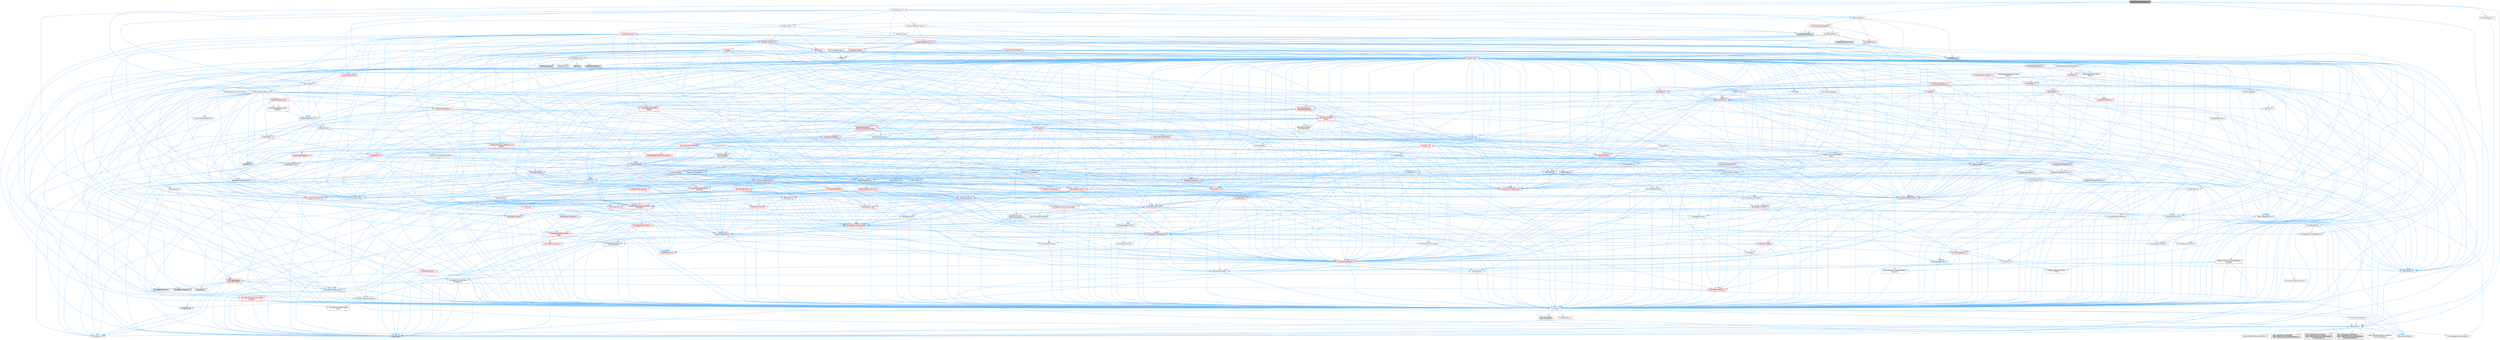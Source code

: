 digraph "HairStrandsInterpolation.h"
{
 // INTERACTIVE_SVG=YES
 // LATEX_PDF_SIZE
  bgcolor="transparent";
  edge [fontname=Helvetica,fontsize=10,labelfontname=Helvetica,labelfontsize=10];
  node [fontname=Helvetica,fontsize=10,shape=box,height=0.2,width=0.4];
  Node1 [id="Node000001",label="HairStrandsInterpolation.h",height=0.2,width=0.4,color="gray40", fillcolor="grey60", style="filled", fontcolor="black",tooltip=" "];
  Node1 -> Node2 [id="edge1_Node000001_Node000002",color="steelblue1",style="solid",tooltip=" "];
  Node2 [id="Node000002",label="Containers/ContainersFwd.h",height=0.2,width=0.4,color="grey40", fillcolor="white", style="filled",URL="$d4/d0a/ContainersFwd_8h.html",tooltip=" "];
  Node2 -> Node3 [id="edge2_Node000002_Node000003",color="steelblue1",style="solid",tooltip=" "];
  Node3 [id="Node000003",label="HAL/Platform.h",height=0.2,width=0.4,color="grey40", fillcolor="white", style="filled",URL="$d9/dd0/Platform_8h.html",tooltip=" "];
  Node3 -> Node4 [id="edge3_Node000003_Node000004",color="steelblue1",style="solid",tooltip=" "];
  Node4 [id="Node000004",label="Misc/Build.h",height=0.2,width=0.4,color="grey40", fillcolor="white", style="filled",URL="$d3/dbb/Build_8h.html",tooltip=" "];
  Node3 -> Node5 [id="edge4_Node000003_Node000005",color="steelblue1",style="solid",tooltip=" "];
  Node5 [id="Node000005",label="Misc/LargeWorldCoordinates.h",height=0.2,width=0.4,color="grey40", fillcolor="white", style="filled",URL="$d2/dcb/LargeWorldCoordinates_8h.html",tooltip=" "];
  Node3 -> Node6 [id="edge5_Node000003_Node000006",color="steelblue1",style="solid",tooltip=" "];
  Node6 [id="Node000006",label="type_traits",height=0.2,width=0.4,color="grey60", fillcolor="#E0E0E0", style="filled",tooltip=" "];
  Node3 -> Node7 [id="edge6_Node000003_Node000007",color="steelblue1",style="solid",tooltip=" "];
  Node7 [id="Node000007",label="PreprocessorHelpers.h",height=0.2,width=0.4,color="grey40", fillcolor="white", style="filled",URL="$db/ddb/PreprocessorHelpers_8h.html",tooltip=" "];
  Node3 -> Node8 [id="edge7_Node000003_Node000008",color="steelblue1",style="solid",tooltip=" "];
  Node8 [id="Node000008",label="UBT_COMPILED_PLATFORM\l/UBT_COMPILED_PLATFORMPlatform\lCompilerPreSetup.h",height=0.2,width=0.4,color="grey60", fillcolor="#E0E0E0", style="filled",tooltip=" "];
  Node3 -> Node9 [id="edge8_Node000003_Node000009",color="steelblue1",style="solid",tooltip=" "];
  Node9 [id="Node000009",label="GenericPlatform/GenericPlatform\lCompilerPreSetup.h",height=0.2,width=0.4,color="grey40", fillcolor="white", style="filled",URL="$d9/dc8/GenericPlatformCompilerPreSetup_8h.html",tooltip=" "];
  Node3 -> Node10 [id="edge9_Node000003_Node000010",color="steelblue1",style="solid",tooltip=" "];
  Node10 [id="Node000010",label="GenericPlatform/GenericPlatform.h",height=0.2,width=0.4,color="grey40", fillcolor="white", style="filled",URL="$d6/d84/GenericPlatform_8h.html",tooltip=" "];
  Node3 -> Node11 [id="edge10_Node000003_Node000011",color="steelblue1",style="solid",tooltip=" "];
  Node11 [id="Node000011",label="UBT_COMPILED_PLATFORM\l/UBT_COMPILED_PLATFORMPlatform.h",height=0.2,width=0.4,color="grey60", fillcolor="#E0E0E0", style="filled",tooltip=" "];
  Node3 -> Node12 [id="edge11_Node000003_Node000012",color="steelblue1",style="solid",tooltip=" "];
  Node12 [id="Node000012",label="UBT_COMPILED_PLATFORM\l/UBT_COMPILED_PLATFORMPlatform\lCompilerSetup.h",height=0.2,width=0.4,color="grey60", fillcolor="#E0E0E0", style="filled",tooltip=" "];
  Node2 -> Node13 [id="edge12_Node000002_Node000013",color="steelblue1",style="solid",tooltip=" "];
  Node13 [id="Node000013",label="CoreTypes.h",height=0.2,width=0.4,color="grey40", fillcolor="white", style="filled",URL="$dc/dec/CoreTypes_8h.html",tooltip=" "];
  Node13 -> Node3 [id="edge13_Node000013_Node000003",color="steelblue1",style="solid",tooltip=" "];
  Node13 -> Node14 [id="edge14_Node000013_Node000014",color="steelblue1",style="solid",tooltip=" "];
  Node14 [id="Node000014",label="ProfilingDebugging\l/UMemoryDefines.h",height=0.2,width=0.4,color="grey40", fillcolor="white", style="filled",URL="$d2/da2/UMemoryDefines_8h.html",tooltip=" "];
  Node13 -> Node15 [id="edge15_Node000013_Node000015",color="steelblue1",style="solid",tooltip=" "];
  Node15 [id="Node000015",label="Misc/CoreMiscDefines.h",height=0.2,width=0.4,color="grey40", fillcolor="white", style="filled",URL="$da/d38/CoreMiscDefines_8h.html",tooltip=" "];
  Node15 -> Node3 [id="edge16_Node000015_Node000003",color="steelblue1",style="solid",tooltip=" "];
  Node15 -> Node7 [id="edge17_Node000015_Node000007",color="steelblue1",style="solid",tooltip=" "];
  Node13 -> Node16 [id="edge18_Node000013_Node000016",color="steelblue1",style="solid",tooltip=" "];
  Node16 [id="Node000016",label="Misc/CoreDefines.h",height=0.2,width=0.4,color="grey40", fillcolor="white", style="filled",URL="$d3/dd2/CoreDefines_8h.html",tooltip=" "];
  Node2 -> Node17 [id="edge19_Node000002_Node000017",color="steelblue1",style="solid",tooltip=" "];
  Node17 [id="Node000017",label="Traits/IsContiguousContainer.h",height=0.2,width=0.4,color="grey40", fillcolor="white", style="filled",URL="$d5/d3c/IsContiguousContainer_8h.html",tooltip=" "];
  Node17 -> Node13 [id="edge20_Node000017_Node000013",color="steelblue1",style="solid",tooltip=" "];
  Node17 -> Node18 [id="edge21_Node000017_Node000018",color="steelblue1",style="solid",tooltip=" "];
  Node18 [id="Node000018",label="Misc/StaticAssertComplete\lType.h",height=0.2,width=0.4,color="grey40", fillcolor="white", style="filled",URL="$d5/d4e/StaticAssertCompleteType_8h.html",tooltip=" "];
  Node17 -> Node19 [id="edge22_Node000017_Node000019",color="steelblue1",style="solid",tooltip=" "];
  Node19 [id="Node000019",label="initializer_list",height=0.2,width=0.4,color="grey60", fillcolor="#E0E0E0", style="filled",tooltip=" "];
  Node1 -> Node3 [id="edge23_Node000001_Node000003",color="steelblue1",style="solid",tooltip=" "];
  Node1 -> Node20 [id="edge24_Node000001_Node000020",color="steelblue1",style="solid",tooltip=" "];
  Node20 [id="Node000020",label="Math/MathFwd.h",height=0.2,width=0.4,color="grey40", fillcolor="white", style="filled",URL="$d2/d10/MathFwd_8h.html",tooltip=" "];
  Node20 -> Node3 [id="edge25_Node000020_Node000003",color="steelblue1",style="solid",tooltip=" "];
  Node1 -> Node21 [id="edge26_Node000001_Node000021",color="steelblue1",style="solid",tooltip=" "];
  Node21 [id="Node000021",label="RenderGraphFwd.h",height=0.2,width=0.4,color="grey40", fillcolor="white", style="filled",URL="$dc/d85/RenderGraphFwd_8h.html",tooltip=" "];
  Node21 -> Node3 [id="edge27_Node000021_Node000003",color="steelblue1",style="solid",tooltip=" "];
  Node1 -> Node22 [id="edge28_Node000001_Node000022",color="steelblue1",style="solid",tooltip=" "];
  Node22 [id="Node000022",label="HairStrandsInterface.h",height=0.2,width=0.4,color="grey60", fillcolor="#E0E0E0", style="filled",tooltip=" "];
  Node1 -> Node23 [id="edge29_Node000001_Node000023",color="steelblue1",style="solid",tooltip=" "];
  Node23 [id="Node000023",label="GroomResources.h",height=0.2,width=0.4,color="grey40", fillcolor="white", style="filled",URL="$d0/d70/GroomResources_8h.html",tooltip=" "];
  Node23 -> Node24 [id="edge30_Node000023_Node000024",color="steelblue1",style="solid",tooltip=" "];
  Node24 [id="Node000024",label="UObject/Object.h",height=0.2,width=0.4,color="grey40", fillcolor="white", style="filled",URL="$db/dbf/Object_8h.html",tooltip=" "];
  Node24 -> Node25 [id="edge31_Node000024_Node000025",color="steelblue1",style="solid",tooltip=" "];
  Node25 [id="Node000025",label="UObject/Script.h",height=0.2,width=0.4,color="grey40", fillcolor="white", style="filled",URL="$de/dc6/Script_8h.html",tooltip=" "];
  Node25 -> Node26 [id="edge32_Node000025_Node000026",color="steelblue1",style="solid",tooltip=" "];
  Node26 [id="Node000026",label="Delegates/Delegate.h",height=0.2,width=0.4,color="red", fillcolor="#FFF0F0", style="filled",URL="$d4/d80/Delegate_8h.html",tooltip=" "];
  Node26 -> Node13 [id="edge33_Node000026_Node000013",color="steelblue1",style="solid",tooltip=" "];
  Node26 -> Node27 [id="edge34_Node000026_Node000027",color="steelblue1",style="solid",tooltip=" "];
  Node27 [id="Node000027",label="Misc/AssertionMacros.h",height=0.2,width=0.4,color="red", fillcolor="#FFF0F0", style="filled",URL="$d0/dfa/AssertionMacros_8h.html",tooltip=" "];
  Node27 -> Node13 [id="edge35_Node000027_Node000013",color="steelblue1",style="solid",tooltip=" "];
  Node27 -> Node3 [id="edge36_Node000027_Node000003",color="steelblue1",style="solid",tooltip=" "];
  Node27 -> Node28 [id="edge37_Node000027_Node000028",color="steelblue1",style="solid",tooltip=" "];
  Node28 [id="Node000028",label="HAL/PlatformMisc.h",height=0.2,width=0.4,color="red", fillcolor="#FFF0F0", style="filled",URL="$d0/df5/PlatformMisc_8h.html",tooltip=" "];
  Node28 -> Node13 [id="edge38_Node000028_Node000013",color="steelblue1",style="solid",tooltip=" "];
  Node28 -> Node51 [id="edge39_Node000028_Node000051",color="steelblue1",style="solid",tooltip=" "];
  Node51 [id="Node000051",label="ProfilingDebugging\l/CpuProfilerTrace.h",height=0.2,width=0.4,color="red", fillcolor="#FFF0F0", style="filled",URL="$da/dcb/CpuProfilerTrace_8h.html",tooltip=" "];
  Node51 -> Node13 [id="edge40_Node000051_Node000013",color="steelblue1",style="solid",tooltip=" "];
  Node51 -> Node2 [id="edge41_Node000051_Node000002",color="steelblue1",style="solid",tooltip=" "];
  Node51 -> Node52 [id="edge42_Node000051_Node000052",color="steelblue1",style="solid",tooltip=" "];
  Node52 [id="Node000052",label="HAL/PlatformAtomics.h",height=0.2,width=0.4,color="red", fillcolor="#FFF0F0", style="filled",URL="$d3/d36/PlatformAtomics_8h.html",tooltip=" "];
  Node52 -> Node13 [id="edge43_Node000052_Node000013",color="steelblue1",style="solid",tooltip=" "];
  Node51 -> Node7 [id="edge44_Node000051_Node000007",color="steelblue1",style="solid",tooltip=" "];
  Node51 -> Node4 [id="edge45_Node000051_Node000004",color="steelblue1",style="solid",tooltip=" "];
  Node51 -> Node56 [id="edge46_Node000051_Node000056",color="steelblue1",style="solid",tooltip=" "];
  Node56 [id="Node000056",label="Trace/Detail/Channel.h",height=0.2,width=0.4,color="grey60", fillcolor="#E0E0E0", style="filled",tooltip=" "];
  Node51 -> Node57 [id="edge47_Node000051_Node000057",color="steelblue1",style="solid",tooltip=" "];
  Node57 [id="Node000057",label="Trace/Detail/Channel.inl",height=0.2,width=0.4,color="grey60", fillcolor="#E0E0E0", style="filled",tooltip=" "];
  Node51 -> Node58 [id="edge48_Node000051_Node000058",color="steelblue1",style="solid",tooltip=" "];
  Node58 [id="Node000058",label="Trace/Trace.h",height=0.2,width=0.4,color="grey60", fillcolor="#E0E0E0", style="filled",tooltip=" "];
  Node27 -> Node7 [id="edge49_Node000027_Node000007",color="steelblue1",style="solid",tooltip=" "];
  Node27 -> Node59 [id="edge50_Node000027_Node000059",color="steelblue1",style="solid",tooltip=" "];
  Node59 [id="Node000059",label="Templates/EnableIf.h",height=0.2,width=0.4,color="grey40", fillcolor="white", style="filled",URL="$d7/d60/EnableIf_8h.html",tooltip=" "];
  Node59 -> Node13 [id="edge51_Node000059_Node000013",color="steelblue1",style="solid",tooltip=" "];
  Node27 -> Node65 [id="edge52_Node000027_Node000065",color="steelblue1",style="solid",tooltip=" "];
  Node65 [id="Node000065",label="Misc/VarArgs.h",height=0.2,width=0.4,color="grey40", fillcolor="white", style="filled",URL="$d5/d6f/VarArgs_8h.html",tooltip=" "];
  Node65 -> Node13 [id="edge53_Node000065_Node000013",color="steelblue1",style="solid",tooltip=" "];
  Node26 -> Node73 [id="edge54_Node000026_Node000073",color="steelblue1",style="solid",tooltip=" "];
  Node73 [id="Node000073",label="UObject/NameTypes.h",height=0.2,width=0.4,color="red", fillcolor="#FFF0F0", style="filled",URL="$d6/d35/NameTypes_8h.html",tooltip=" "];
  Node73 -> Node13 [id="edge55_Node000073_Node000013",color="steelblue1",style="solid",tooltip=" "];
  Node73 -> Node27 [id="edge56_Node000073_Node000027",color="steelblue1",style="solid",tooltip=" "];
  Node73 -> Node74 [id="edge57_Node000073_Node000074",color="steelblue1",style="solid",tooltip=" "];
  Node74 [id="Node000074",label="HAL/UnrealMemory.h",height=0.2,width=0.4,color="red", fillcolor="#FFF0F0", style="filled",URL="$d9/d96/UnrealMemory_8h.html",tooltip=" "];
  Node74 -> Node13 [id="edge58_Node000074_Node000013",color="steelblue1",style="solid",tooltip=" "];
  Node74 -> Node78 [id="edge59_Node000074_Node000078",color="steelblue1",style="solid",tooltip=" "];
  Node78 [id="Node000078",label="HAL/MemoryBase.h",height=0.2,width=0.4,color="red", fillcolor="#FFF0F0", style="filled",URL="$d6/d9f/MemoryBase_8h.html",tooltip=" "];
  Node78 -> Node13 [id="edge60_Node000078_Node000013",color="steelblue1",style="solid",tooltip=" "];
  Node78 -> Node52 [id="edge61_Node000078_Node000052",color="steelblue1",style="solid",tooltip=" "];
  Node78 -> Node35 [id="edge62_Node000078_Node000035",color="steelblue1",style="solid",tooltip=" "];
  Node35 [id="Node000035",label="HAL/PlatformCrt.h",height=0.2,width=0.4,color="red", fillcolor="#FFF0F0", style="filled",URL="$d8/d75/PlatformCrt_8h.html",tooltip=" "];
  Node78 -> Node79 [id="edge63_Node000078_Node000079",color="steelblue1",style="solid",tooltip=" "];
  Node79 [id="Node000079",label="Misc/Exec.h",height=0.2,width=0.4,color="grey40", fillcolor="white", style="filled",URL="$de/ddb/Exec_8h.html",tooltip=" "];
  Node79 -> Node13 [id="edge64_Node000079_Node000013",color="steelblue1",style="solid",tooltip=" "];
  Node79 -> Node27 [id="edge65_Node000079_Node000027",color="steelblue1",style="solid",tooltip=" "];
  Node78 -> Node80 [id="edge66_Node000078_Node000080",color="steelblue1",style="solid",tooltip=" "];
  Node80 [id="Node000080",label="Misc/OutputDevice.h",height=0.2,width=0.4,color="red", fillcolor="#FFF0F0", style="filled",URL="$d7/d32/OutputDevice_8h.html",tooltip=" "];
  Node80 -> Node32 [id="edge67_Node000080_Node000032",color="steelblue1",style="solid",tooltip=" "];
  Node32 [id="Node000032",label="CoreFwd.h",height=0.2,width=0.4,color="grey40", fillcolor="white", style="filled",URL="$d1/d1e/CoreFwd_8h.html",tooltip=" "];
  Node32 -> Node13 [id="edge68_Node000032_Node000013",color="steelblue1",style="solid",tooltip=" "];
  Node32 -> Node2 [id="edge69_Node000032_Node000002",color="steelblue1",style="solid",tooltip=" "];
  Node32 -> Node20 [id="edge70_Node000032_Node000020",color="steelblue1",style="solid",tooltip=" "];
  Node32 -> Node33 [id="edge71_Node000032_Node000033",color="steelblue1",style="solid",tooltip=" "];
  Node33 [id="Node000033",label="UObject/UObjectHierarchy\lFwd.h",height=0.2,width=0.4,color="grey40", fillcolor="white", style="filled",URL="$d3/d13/UObjectHierarchyFwd_8h.html",tooltip=" "];
  Node80 -> Node13 [id="edge72_Node000080_Node000013",color="steelblue1",style="solid",tooltip=" "];
  Node80 -> Node81 [id="edge73_Node000080_Node000081",color="steelblue1",style="solid",tooltip=" "];
  Node81 [id="Node000081",label="Logging/LogVerbosity.h",height=0.2,width=0.4,color="grey40", fillcolor="white", style="filled",URL="$d2/d8f/LogVerbosity_8h.html",tooltip=" "];
  Node81 -> Node13 [id="edge74_Node000081_Node000013",color="steelblue1",style="solid",tooltip=" "];
  Node80 -> Node65 [id="edge75_Node000080_Node000065",color="steelblue1",style="solid",tooltip=" "];
  Node74 -> Node91 [id="edge76_Node000074_Node000091",color="steelblue1",style="solid",tooltip=" "];
  Node91 [id="Node000091",label="HAL/PlatformMemory.h",height=0.2,width=0.4,color="red", fillcolor="#FFF0F0", style="filled",URL="$de/d68/PlatformMemory_8h.html",tooltip=" "];
  Node91 -> Node13 [id="edge77_Node000091_Node000013",color="steelblue1",style="solid",tooltip=" "];
  Node74 -> Node94 [id="edge78_Node000074_Node000094",color="steelblue1",style="solid",tooltip=" "];
  Node94 [id="Node000094",label="Templates/IsPointer.h",height=0.2,width=0.4,color="grey40", fillcolor="white", style="filled",URL="$d7/d05/IsPointer_8h.html",tooltip=" "];
  Node94 -> Node13 [id="edge79_Node000094_Node000013",color="steelblue1",style="solid",tooltip=" "];
  Node73 -> Node95 [id="edge80_Node000073_Node000095",color="steelblue1",style="solid",tooltip=" "];
  Node95 [id="Node000095",label="Templates/UnrealTypeTraits.h",height=0.2,width=0.4,color="red", fillcolor="#FFF0F0", style="filled",URL="$d2/d2d/UnrealTypeTraits_8h.html",tooltip=" "];
  Node95 -> Node13 [id="edge81_Node000095_Node000013",color="steelblue1",style="solid",tooltip=" "];
  Node95 -> Node94 [id="edge82_Node000095_Node000094",color="steelblue1",style="solid",tooltip=" "];
  Node95 -> Node27 [id="edge83_Node000095_Node000027",color="steelblue1",style="solid",tooltip=" "];
  Node95 -> Node87 [id="edge84_Node000095_Node000087",color="steelblue1",style="solid",tooltip=" "];
  Node87 [id="Node000087",label="Templates/AndOrNot.h",height=0.2,width=0.4,color="grey40", fillcolor="white", style="filled",URL="$db/d0a/AndOrNot_8h.html",tooltip=" "];
  Node87 -> Node13 [id="edge85_Node000087_Node000013",color="steelblue1",style="solid",tooltip=" "];
  Node95 -> Node59 [id="edge86_Node000095_Node000059",color="steelblue1",style="solid",tooltip=" "];
  Node95 -> Node96 [id="edge87_Node000095_Node000096",color="steelblue1",style="solid",tooltip=" "];
  Node96 [id="Node000096",label="Templates/IsArithmetic.h",height=0.2,width=0.4,color="grey40", fillcolor="white", style="filled",URL="$d2/d5d/IsArithmetic_8h.html",tooltip=" "];
  Node96 -> Node13 [id="edge88_Node000096_Node000013",color="steelblue1",style="solid",tooltip=" "];
  Node95 -> Node98 [id="edge89_Node000095_Node000098",color="steelblue1",style="solid",tooltip=" "];
  Node98 [id="Node000098",label="Templates/IsPODType.h",height=0.2,width=0.4,color="grey40", fillcolor="white", style="filled",URL="$d7/db1/IsPODType_8h.html",tooltip=" "];
  Node98 -> Node13 [id="edge90_Node000098_Node000013",color="steelblue1",style="solid",tooltip=" "];
  Node95 -> Node99 [id="edge91_Node000095_Node000099",color="steelblue1",style="solid",tooltip=" "];
  Node99 [id="Node000099",label="Templates/IsUECoreType.h",height=0.2,width=0.4,color="grey40", fillcolor="white", style="filled",URL="$d1/db8/IsUECoreType_8h.html",tooltip=" "];
  Node99 -> Node13 [id="edge92_Node000099_Node000013",color="steelblue1",style="solid",tooltip=" "];
  Node99 -> Node6 [id="edge93_Node000099_Node000006",color="steelblue1",style="solid",tooltip=" "];
  Node95 -> Node88 [id="edge94_Node000095_Node000088",color="steelblue1",style="solid",tooltip=" "];
  Node88 [id="Node000088",label="Templates/IsTriviallyCopy\lConstructible.h",height=0.2,width=0.4,color="grey40", fillcolor="white", style="filled",URL="$d3/d78/IsTriviallyCopyConstructible_8h.html",tooltip=" "];
  Node88 -> Node13 [id="edge95_Node000088_Node000013",color="steelblue1",style="solid",tooltip=" "];
  Node88 -> Node6 [id="edge96_Node000088_Node000006",color="steelblue1",style="solid",tooltip=" "];
  Node73 -> Node100 [id="edge97_Node000073_Node000100",color="steelblue1",style="solid",tooltip=" "];
  Node100 [id="Node000100",label="Templates/UnrealTemplate.h",height=0.2,width=0.4,color="red", fillcolor="#FFF0F0", style="filled",URL="$d4/d24/UnrealTemplate_8h.html",tooltip=" "];
  Node100 -> Node13 [id="edge98_Node000100_Node000013",color="steelblue1",style="solid",tooltip=" "];
  Node100 -> Node94 [id="edge99_Node000100_Node000094",color="steelblue1",style="solid",tooltip=" "];
  Node100 -> Node74 [id="edge100_Node000100_Node000074",color="steelblue1",style="solid",tooltip=" "];
  Node100 -> Node95 [id="edge101_Node000100_Node000095",color="steelblue1",style="solid",tooltip=" "];
  Node100 -> Node103 [id="edge102_Node000100_Node000103",color="steelblue1",style="solid",tooltip=" "];
  Node103 [id="Node000103",label="Templates/RemoveReference.h",height=0.2,width=0.4,color="grey40", fillcolor="white", style="filled",URL="$da/dbe/RemoveReference_8h.html",tooltip=" "];
  Node103 -> Node13 [id="edge103_Node000103_Node000013",color="steelblue1",style="solid",tooltip=" "];
  Node100 -> Node104 [id="edge104_Node000100_Node000104",color="steelblue1",style="solid",tooltip=" "];
  Node104 [id="Node000104",label="Templates/TypeCompatible\lBytes.h",height=0.2,width=0.4,color="red", fillcolor="#FFF0F0", style="filled",URL="$df/d0a/TypeCompatibleBytes_8h.html",tooltip=" "];
  Node104 -> Node13 [id="edge105_Node000104_Node000013",color="steelblue1",style="solid",tooltip=" "];
  Node104 -> Node6 [id="edge106_Node000104_Node000006",color="steelblue1",style="solid",tooltip=" "];
  Node100 -> Node17 [id="edge107_Node000100_Node000017",color="steelblue1",style="solid",tooltip=" "];
  Node100 -> Node6 [id="edge108_Node000100_Node000006",color="steelblue1",style="solid",tooltip=" "];
  Node73 -> Node106 [id="edge109_Node000073_Node000106",color="steelblue1",style="solid",tooltip=" "];
  Node106 [id="Node000106",label="Containers/UnrealString.h",height=0.2,width=0.4,color="red", fillcolor="#FFF0F0", style="filled",URL="$d5/dba/UnrealString_8h.html",tooltip=" "];
  Node73 -> Node113 [id="edge110_Node000073_Node000113",color="steelblue1",style="solid",tooltip=" "];
  Node113 [id="Node000113",label="Containers/StringConv.h",height=0.2,width=0.4,color="red", fillcolor="#FFF0F0", style="filled",URL="$d3/ddf/StringConv_8h.html",tooltip=" "];
  Node113 -> Node13 [id="edge111_Node000113_Node000013",color="steelblue1",style="solid",tooltip=" "];
  Node113 -> Node27 [id="edge112_Node000113_Node000027",color="steelblue1",style="solid",tooltip=" "];
  Node113 -> Node114 [id="edge113_Node000113_Node000114",color="steelblue1",style="solid",tooltip=" "];
  Node114 [id="Node000114",label="Containers/ContainerAllocation\lPolicies.h",height=0.2,width=0.4,color="red", fillcolor="#FFF0F0", style="filled",URL="$d7/dff/ContainerAllocationPolicies_8h.html",tooltip=" "];
  Node114 -> Node13 [id="edge114_Node000114_Node000013",color="steelblue1",style="solid",tooltip=" "];
  Node114 -> Node114 [id="edge115_Node000114_Node000114",color="steelblue1",style="solid",tooltip=" "];
  Node114 -> Node116 [id="edge116_Node000114_Node000116",color="steelblue1",style="solid",tooltip=" "];
  Node116 [id="Node000116",label="HAL/PlatformMath.h",height=0.2,width=0.4,color="red", fillcolor="#FFF0F0", style="filled",URL="$dc/d53/PlatformMath_8h.html",tooltip=" "];
  Node116 -> Node13 [id="edge117_Node000116_Node000013",color="steelblue1",style="solid",tooltip=" "];
  Node114 -> Node74 [id="edge118_Node000114_Node000074",color="steelblue1",style="solid",tooltip=" "];
  Node114 -> Node45 [id="edge119_Node000114_Node000045",color="steelblue1",style="solid",tooltip=" "];
  Node45 [id="Node000045",label="Math/NumericLimits.h",height=0.2,width=0.4,color="grey40", fillcolor="white", style="filled",URL="$df/d1b/NumericLimits_8h.html",tooltip=" "];
  Node45 -> Node13 [id="edge120_Node000045_Node000013",color="steelblue1",style="solid",tooltip=" "];
  Node114 -> Node27 [id="edge121_Node000114_Node000027",color="steelblue1",style="solid",tooltip=" "];
  Node114 -> Node125 [id="edge122_Node000114_Node000125",color="steelblue1",style="solid",tooltip=" "];
  Node125 [id="Node000125",label="Templates/MemoryOps.h",height=0.2,width=0.4,color="red", fillcolor="#FFF0F0", style="filled",URL="$db/dea/MemoryOps_8h.html",tooltip=" "];
  Node125 -> Node13 [id="edge123_Node000125_Node000013",color="steelblue1",style="solid",tooltip=" "];
  Node125 -> Node74 [id="edge124_Node000125_Node000074",color="steelblue1",style="solid",tooltip=" "];
  Node125 -> Node89 [id="edge125_Node000125_Node000089",color="steelblue1",style="solid",tooltip=" "];
  Node89 [id="Node000089",label="Templates/IsTriviallyCopy\lAssignable.h",height=0.2,width=0.4,color="grey40", fillcolor="white", style="filled",URL="$d2/df2/IsTriviallyCopyAssignable_8h.html",tooltip=" "];
  Node89 -> Node13 [id="edge126_Node000089_Node000013",color="steelblue1",style="solid",tooltip=" "];
  Node89 -> Node6 [id="edge127_Node000089_Node000006",color="steelblue1",style="solid",tooltip=" "];
  Node125 -> Node88 [id="edge128_Node000125_Node000088",color="steelblue1",style="solid",tooltip=" "];
  Node125 -> Node95 [id="edge129_Node000125_Node000095",color="steelblue1",style="solid",tooltip=" "];
  Node125 -> Node6 [id="edge130_Node000125_Node000006",color="steelblue1",style="solid",tooltip=" "];
  Node114 -> Node104 [id="edge131_Node000114_Node000104",color="steelblue1",style="solid",tooltip=" "];
  Node114 -> Node6 [id="edge132_Node000114_Node000006",color="steelblue1",style="solid",tooltip=" "];
  Node113 -> Node126 [id="edge133_Node000113_Node000126",color="steelblue1",style="solid",tooltip=" "];
  Node126 [id="Node000126",label="Containers/Array.h",height=0.2,width=0.4,color="red", fillcolor="#FFF0F0", style="filled",URL="$df/dd0/Array_8h.html",tooltip=" "];
  Node126 -> Node13 [id="edge134_Node000126_Node000013",color="steelblue1",style="solid",tooltip=" "];
  Node126 -> Node27 [id="edge135_Node000126_Node000027",color="steelblue1",style="solid",tooltip=" "];
  Node126 -> Node74 [id="edge136_Node000126_Node000074",color="steelblue1",style="solid",tooltip=" "];
  Node126 -> Node95 [id="edge137_Node000126_Node000095",color="steelblue1",style="solid",tooltip=" "];
  Node126 -> Node100 [id="edge138_Node000126_Node000100",color="steelblue1",style="solid",tooltip=" "];
  Node126 -> Node114 [id="edge139_Node000126_Node000114",color="steelblue1",style="solid",tooltip=" "];
  Node126 -> Node133 [id="edge140_Node000126_Node000133",color="steelblue1",style="solid",tooltip=" "];
  Node133 [id="Node000133",label="Serialization/Archive.h",height=0.2,width=0.4,color="red", fillcolor="#FFF0F0", style="filled",URL="$d7/d3b/Archive_8h.html",tooltip=" "];
  Node133 -> Node32 [id="edge141_Node000133_Node000032",color="steelblue1",style="solid",tooltip=" "];
  Node133 -> Node13 [id="edge142_Node000133_Node000013",color="steelblue1",style="solid",tooltip=" "];
  Node133 -> Node134 [id="edge143_Node000133_Node000134",color="steelblue1",style="solid",tooltip=" "];
  Node134 [id="Node000134",label="HAL/PlatformProperties.h",height=0.2,width=0.4,color="red", fillcolor="#FFF0F0", style="filled",URL="$d9/db0/PlatformProperties_8h.html",tooltip=" "];
  Node134 -> Node13 [id="edge144_Node000134_Node000013",color="steelblue1",style="solid",tooltip=" "];
  Node133 -> Node137 [id="edge145_Node000133_Node000137",color="steelblue1",style="solid",tooltip=" "];
  Node137 [id="Node000137",label="Internationalization\l/TextNamespaceFwd.h",height=0.2,width=0.4,color="grey40", fillcolor="white", style="filled",URL="$d8/d97/TextNamespaceFwd_8h.html",tooltip=" "];
  Node137 -> Node13 [id="edge146_Node000137_Node000013",color="steelblue1",style="solid",tooltip=" "];
  Node133 -> Node20 [id="edge147_Node000133_Node000020",color="steelblue1",style="solid",tooltip=" "];
  Node133 -> Node27 [id="edge148_Node000133_Node000027",color="steelblue1",style="solid",tooltip=" "];
  Node133 -> Node4 [id="edge149_Node000133_Node000004",color="steelblue1",style="solid",tooltip=" "];
  Node133 -> Node138 [id="edge150_Node000133_Node000138",color="steelblue1",style="solid",tooltip=" "];
  Node138 [id="Node000138",label="Misc/EngineVersionBase.h",height=0.2,width=0.4,color="grey40", fillcolor="white", style="filled",URL="$d5/d2b/EngineVersionBase_8h.html",tooltip=" "];
  Node138 -> Node13 [id="edge151_Node000138_Node000013",color="steelblue1",style="solid",tooltip=" "];
  Node133 -> Node65 [id="edge152_Node000133_Node000065",color="steelblue1",style="solid",tooltip=" "];
  Node133 -> Node59 [id="edge153_Node000133_Node000059",color="steelblue1",style="solid",tooltip=" "];
  Node133 -> Node141 [id="edge154_Node000133_Node000141",color="steelblue1",style="solid",tooltip=" "];
  Node141 [id="Node000141",label="Templates/IsEnumClass.h",height=0.2,width=0.4,color="grey40", fillcolor="white", style="filled",URL="$d7/d15/IsEnumClass_8h.html",tooltip=" "];
  Node141 -> Node13 [id="edge155_Node000141_Node000013",color="steelblue1",style="solid",tooltip=" "];
  Node141 -> Node87 [id="edge156_Node000141_Node000087",color="steelblue1",style="solid",tooltip=" "];
  Node133 -> Node100 [id="edge157_Node000133_Node000100",color="steelblue1",style="solid",tooltip=" "];
  Node133 -> Node142 [id="edge158_Node000133_Node000142",color="steelblue1",style="solid",tooltip=" "];
  Node142 [id="Node000142",label="UObject/ObjectVersion.h",height=0.2,width=0.4,color="grey40", fillcolor="white", style="filled",URL="$da/d63/ObjectVersion_8h.html",tooltip=" "];
  Node142 -> Node13 [id="edge159_Node000142_Node000013",color="steelblue1",style="solid",tooltip=" "];
  Node126 -> Node159 [id="edge160_Node000126_Node000159",color="steelblue1",style="solid",tooltip=" "];
  Node159 [id="Node000159",label="Templates/Invoke.h",height=0.2,width=0.4,color="red", fillcolor="#FFF0F0", style="filled",URL="$d7/deb/Invoke_8h.html",tooltip=" "];
  Node159 -> Node13 [id="edge161_Node000159_Node000013",color="steelblue1",style="solid",tooltip=" "];
  Node159 -> Node100 [id="edge162_Node000159_Node000100",color="steelblue1",style="solid",tooltip=" "];
  Node159 -> Node6 [id="edge163_Node000159_Node000006",color="steelblue1",style="solid",tooltip=" "];
  Node126 -> Node164 [id="edge164_Node000126_Node000164",color="steelblue1",style="solid",tooltip=" "];
  Node164 [id="Node000164",label="Templates/Less.h",height=0.2,width=0.4,color="grey40", fillcolor="white", style="filled",URL="$de/dc8/Less_8h.html",tooltip=" "];
  Node164 -> Node13 [id="edge165_Node000164_Node000013",color="steelblue1",style="solid",tooltip=" "];
  Node164 -> Node100 [id="edge166_Node000164_Node000100",color="steelblue1",style="solid",tooltip=" "];
  Node126 -> Node172 [id="edge167_Node000126_Node000172",color="steelblue1",style="solid",tooltip=" "];
  Node172 [id="Node000172",label="Templates/Sorting.h",height=0.2,width=0.4,color="red", fillcolor="#FFF0F0", style="filled",URL="$d3/d9e/Sorting_8h.html",tooltip=" "];
  Node172 -> Node13 [id="edge168_Node000172_Node000013",color="steelblue1",style="solid",tooltip=" "];
  Node172 -> Node116 [id="edge169_Node000172_Node000116",color="steelblue1",style="solid",tooltip=" "];
  Node172 -> Node164 [id="edge170_Node000172_Node000164",color="steelblue1",style="solid",tooltip=" "];
  Node126 -> Node176 [id="edge171_Node000126_Node000176",color="steelblue1",style="solid",tooltip=" "];
  Node176 [id="Node000176",label="Templates/AlignmentTemplates.h",height=0.2,width=0.4,color="red", fillcolor="#FFF0F0", style="filled",URL="$dd/d32/AlignmentTemplates_8h.html",tooltip=" "];
  Node176 -> Node13 [id="edge172_Node000176_Node000013",color="steelblue1",style="solid",tooltip=" "];
  Node176 -> Node94 [id="edge173_Node000176_Node000094",color="steelblue1",style="solid",tooltip=" "];
  Node126 -> Node6 [id="edge174_Node000126_Node000006",color="steelblue1",style="solid",tooltip=" "];
  Node113 -> Node150 [id="edge175_Node000113_Node000150",color="steelblue1",style="solid",tooltip=" "];
  Node150 [id="Node000150",label="Misc/CString.h",height=0.2,width=0.4,color="red", fillcolor="#FFF0F0", style="filled",URL="$d2/d49/CString_8h.html",tooltip=" "];
  Node150 -> Node13 [id="edge176_Node000150_Node000013",color="steelblue1",style="solid",tooltip=" "];
  Node150 -> Node35 [id="edge177_Node000150_Node000035",color="steelblue1",style="solid",tooltip=" "];
  Node150 -> Node76 [id="edge178_Node000150_Node000076",color="steelblue1",style="solid",tooltip=" "];
  Node76 [id="Node000076",label="HAL/PlatformString.h",height=0.2,width=0.4,color="red", fillcolor="#FFF0F0", style="filled",URL="$db/db5/PlatformString_8h.html",tooltip=" "];
  Node76 -> Node13 [id="edge179_Node000076_Node000013",color="steelblue1",style="solid",tooltip=" "];
  Node150 -> Node27 [id="edge180_Node000150_Node000027",color="steelblue1",style="solid",tooltip=" "];
  Node150 -> Node151 [id="edge181_Node000150_Node000151",color="steelblue1",style="solid",tooltip=" "];
  Node151 [id="Node000151",label="Misc/Char.h",height=0.2,width=0.4,color="red", fillcolor="#FFF0F0", style="filled",URL="$d0/d58/Char_8h.html",tooltip=" "];
  Node151 -> Node13 [id="edge182_Node000151_Node000013",color="steelblue1",style="solid",tooltip=" "];
  Node151 -> Node6 [id="edge183_Node000151_Node000006",color="steelblue1",style="solid",tooltip=" "];
  Node150 -> Node65 [id="edge184_Node000150_Node000065",color="steelblue1",style="solid",tooltip=" "];
  Node113 -> Node177 [id="edge185_Node000113_Node000177",color="steelblue1",style="solid",tooltip=" "];
  Node177 [id="Node000177",label="Templates/IsArray.h",height=0.2,width=0.4,color="grey40", fillcolor="white", style="filled",URL="$d8/d8d/IsArray_8h.html",tooltip=" "];
  Node177 -> Node13 [id="edge186_Node000177_Node000013",color="steelblue1",style="solid",tooltip=" "];
  Node113 -> Node100 [id="edge187_Node000113_Node000100",color="steelblue1",style="solid",tooltip=" "];
  Node113 -> Node95 [id="edge188_Node000113_Node000095",color="steelblue1",style="solid",tooltip=" "];
  Node113 -> Node17 [id="edge189_Node000113_Node000017",color="steelblue1",style="solid",tooltip=" "];
  Node113 -> Node6 [id="edge190_Node000113_Node000006",color="steelblue1",style="solid",tooltip=" "];
  Node73 -> Node30 [id="edge191_Node000073_Node000030",color="steelblue1",style="solid",tooltip=" "];
  Node30 [id="Node000030",label="Containers/StringFwd.h",height=0.2,width=0.4,color="red", fillcolor="#FFF0F0", style="filled",URL="$df/d37/StringFwd_8h.html",tooltip=" "];
  Node30 -> Node13 [id="edge192_Node000030_Node000013",color="steelblue1",style="solid",tooltip=" "];
  Node30 -> Node17 [id="edge193_Node000030_Node000017",color="steelblue1",style="solid",tooltip=" "];
  Node73 -> Node178 [id="edge194_Node000073_Node000178",color="steelblue1",style="solid",tooltip=" "];
  Node178 [id="Node000178",label="UObject/UnrealNames.h",height=0.2,width=0.4,color="red", fillcolor="#FFF0F0", style="filled",URL="$d8/db1/UnrealNames_8h.html",tooltip=" "];
  Node178 -> Node13 [id="edge195_Node000178_Node000013",color="steelblue1",style="solid",tooltip=" "];
  Node73 -> Node180 [id="edge196_Node000073_Node000180",color="steelblue1",style="solid",tooltip=" "];
  Node180 [id="Node000180",label="Misc/StringBuilder.h",height=0.2,width=0.4,color="red", fillcolor="#FFF0F0", style="filled",URL="$d4/d52/StringBuilder_8h.html",tooltip=" "];
  Node180 -> Node30 [id="edge197_Node000180_Node000030",color="steelblue1",style="solid",tooltip=" "];
  Node180 -> Node13 [id="edge198_Node000180_Node000013",color="steelblue1",style="solid",tooltip=" "];
  Node180 -> Node76 [id="edge199_Node000180_Node000076",color="steelblue1",style="solid",tooltip=" "];
  Node180 -> Node74 [id="edge200_Node000180_Node000074",color="steelblue1",style="solid",tooltip=" "];
  Node180 -> Node27 [id="edge201_Node000180_Node000027",color="steelblue1",style="solid",tooltip=" "];
  Node180 -> Node150 [id="edge202_Node000180_Node000150",color="steelblue1",style="solid",tooltip=" "];
  Node180 -> Node59 [id="edge203_Node000180_Node000059",color="steelblue1",style="solid",tooltip=" "];
  Node180 -> Node100 [id="edge204_Node000180_Node000100",color="steelblue1",style="solid",tooltip=" "];
  Node180 -> Node95 [id="edge205_Node000180_Node000095",color="steelblue1",style="solid",tooltip=" "];
  Node180 -> Node17 [id="edge206_Node000180_Node000017",color="steelblue1",style="solid",tooltip=" "];
  Node180 -> Node6 [id="edge207_Node000180_Node000006",color="steelblue1",style="solid",tooltip=" "];
  Node73 -> Node58 [id="edge208_Node000073_Node000058",color="steelblue1",style="solid",tooltip=" "];
  Node26 -> Node186 [id="edge209_Node000026_Node000186",color="steelblue1",style="solid",tooltip=" "];
  Node186 [id="Node000186",label="Templates/SharedPointer.h",height=0.2,width=0.4,color="red", fillcolor="#FFF0F0", style="filled",URL="$d2/d17/SharedPointer_8h.html",tooltip=" "];
  Node186 -> Node13 [id="edge210_Node000186_Node000013",color="steelblue1",style="solid",tooltip=" "];
  Node186 -> Node187 [id="edge211_Node000186_Node000187",color="steelblue1",style="solid",tooltip=" "];
  Node187 [id="Node000187",label="Templates/PointerIsConvertible\lFromTo.h",height=0.2,width=0.4,color="red", fillcolor="#FFF0F0", style="filled",URL="$d6/d65/PointerIsConvertibleFromTo_8h.html",tooltip=" "];
  Node187 -> Node13 [id="edge212_Node000187_Node000013",color="steelblue1",style="solid",tooltip=" "];
  Node187 -> Node18 [id="edge213_Node000187_Node000018",color="steelblue1",style="solid",tooltip=" "];
  Node187 -> Node6 [id="edge214_Node000187_Node000006",color="steelblue1",style="solid",tooltip=" "];
  Node186 -> Node27 [id="edge215_Node000186_Node000027",color="steelblue1",style="solid",tooltip=" "];
  Node186 -> Node74 [id="edge216_Node000186_Node000074",color="steelblue1",style="solid",tooltip=" "];
  Node186 -> Node126 [id="edge217_Node000186_Node000126",color="steelblue1",style="solid",tooltip=" "];
  Node186 -> Node188 [id="edge218_Node000186_Node000188",color="steelblue1",style="solid",tooltip=" "];
  Node188 [id="Node000188",label="Containers/Map.h",height=0.2,width=0.4,color="red", fillcolor="#FFF0F0", style="filled",URL="$df/d79/Map_8h.html",tooltip=" "];
  Node188 -> Node13 [id="edge219_Node000188_Node000013",color="steelblue1",style="solid",tooltip=" "];
  Node188 -> Node189 [id="edge220_Node000188_Node000189",color="steelblue1",style="solid",tooltip=" "];
  Node189 [id="Node000189",label="Algo/Reverse.h",height=0.2,width=0.4,color="grey40", fillcolor="white", style="filled",URL="$d5/d93/Reverse_8h.html",tooltip=" "];
  Node189 -> Node13 [id="edge221_Node000189_Node000013",color="steelblue1",style="solid",tooltip=" "];
  Node189 -> Node100 [id="edge222_Node000189_Node000100",color="steelblue1",style="solid",tooltip=" "];
  Node188 -> Node190 [id="edge223_Node000188_Node000190",color="steelblue1",style="solid",tooltip=" "];
  Node190 [id="Node000190",label="Containers/Set.h",height=0.2,width=0.4,color="red", fillcolor="#FFF0F0", style="filled",URL="$d4/d45/Set_8h.html",tooltip=" "];
  Node190 -> Node114 [id="edge224_Node000190_Node000114",color="steelblue1",style="solid",tooltip=" "];
  Node190 -> Node192 [id="edge225_Node000190_Node000192",color="steelblue1",style="solid",tooltip=" "];
  Node192 [id="Node000192",label="Containers/SparseArray.h",height=0.2,width=0.4,color="red", fillcolor="#FFF0F0", style="filled",URL="$d5/dbf/SparseArray_8h.html",tooltip=" "];
  Node192 -> Node13 [id="edge226_Node000192_Node000013",color="steelblue1",style="solid",tooltip=" "];
  Node192 -> Node27 [id="edge227_Node000192_Node000027",color="steelblue1",style="solid",tooltip=" "];
  Node192 -> Node74 [id="edge228_Node000192_Node000074",color="steelblue1",style="solid",tooltip=" "];
  Node192 -> Node95 [id="edge229_Node000192_Node000095",color="steelblue1",style="solid",tooltip=" "];
  Node192 -> Node100 [id="edge230_Node000192_Node000100",color="steelblue1",style="solid",tooltip=" "];
  Node192 -> Node114 [id="edge231_Node000192_Node000114",color="steelblue1",style="solid",tooltip=" "];
  Node192 -> Node164 [id="edge232_Node000192_Node000164",color="steelblue1",style="solid",tooltip=" "];
  Node192 -> Node126 [id="edge233_Node000192_Node000126",color="steelblue1",style="solid",tooltip=" "];
  Node192 -> Node175 [id="edge234_Node000192_Node000175",color="steelblue1",style="solid",tooltip=" "];
  Node175 [id="Node000175",label="Math/UnrealMathUtility.h",height=0.2,width=0.4,color="red", fillcolor="#FFF0F0", style="filled",URL="$db/db8/UnrealMathUtility_8h.html",tooltip=" "];
  Node175 -> Node13 [id="edge235_Node000175_Node000013",color="steelblue1",style="solid",tooltip=" "];
  Node175 -> Node27 [id="edge236_Node000175_Node000027",color="steelblue1",style="solid",tooltip=" "];
  Node175 -> Node116 [id="edge237_Node000175_Node000116",color="steelblue1",style="solid",tooltip=" "];
  Node175 -> Node20 [id="edge238_Node000175_Node000020",color="steelblue1",style="solid",tooltip=" "];
  Node192 -> Node193 [id="edge239_Node000192_Node000193",color="steelblue1",style="solid",tooltip=" "];
  Node193 [id="Node000193",label="Containers/ScriptArray.h",height=0.2,width=0.4,color="red", fillcolor="#FFF0F0", style="filled",URL="$dc/daf/ScriptArray_8h.html",tooltip=" "];
  Node193 -> Node13 [id="edge240_Node000193_Node000013",color="steelblue1",style="solid",tooltip=" "];
  Node193 -> Node27 [id="edge241_Node000193_Node000027",color="steelblue1",style="solid",tooltip=" "];
  Node193 -> Node74 [id="edge242_Node000193_Node000074",color="steelblue1",style="solid",tooltip=" "];
  Node193 -> Node114 [id="edge243_Node000193_Node000114",color="steelblue1",style="solid",tooltip=" "];
  Node193 -> Node126 [id="edge244_Node000193_Node000126",color="steelblue1",style="solid",tooltip=" "];
  Node193 -> Node19 [id="edge245_Node000193_Node000019",color="steelblue1",style="solid",tooltip=" "];
  Node192 -> Node194 [id="edge246_Node000192_Node000194",color="steelblue1",style="solid",tooltip=" "];
  Node194 [id="Node000194",label="Containers/BitArray.h",height=0.2,width=0.4,color="red", fillcolor="#FFF0F0", style="filled",URL="$d1/de4/BitArray_8h.html",tooltip=" "];
  Node194 -> Node114 [id="edge247_Node000194_Node000114",color="steelblue1",style="solid",tooltip=" "];
  Node194 -> Node13 [id="edge248_Node000194_Node000013",color="steelblue1",style="solid",tooltip=" "];
  Node194 -> Node52 [id="edge249_Node000194_Node000052",color="steelblue1",style="solid",tooltip=" "];
  Node194 -> Node74 [id="edge250_Node000194_Node000074",color="steelblue1",style="solid",tooltip=" "];
  Node194 -> Node175 [id="edge251_Node000194_Node000175",color="steelblue1",style="solid",tooltip=" "];
  Node194 -> Node27 [id="edge252_Node000194_Node000027",color="steelblue1",style="solid",tooltip=" "];
  Node194 -> Node47 [id="edge253_Node000194_Node000047",color="steelblue1",style="solid",tooltip=" "];
  Node47 [id="Node000047",label="Misc/EnumClassFlags.h",height=0.2,width=0.4,color="grey40", fillcolor="white", style="filled",URL="$d8/de7/EnumClassFlags_8h.html",tooltip=" "];
  Node194 -> Node133 [id="edge254_Node000194_Node000133",color="steelblue1",style="solid",tooltip=" "];
  Node194 -> Node59 [id="edge255_Node000194_Node000059",color="steelblue1",style="solid",tooltip=" "];
  Node194 -> Node159 [id="edge256_Node000194_Node000159",color="steelblue1",style="solid",tooltip=" "];
  Node194 -> Node100 [id="edge257_Node000194_Node000100",color="steelblue1",style="solid",tooltip=" "];
  Node194 -> Node95 [id="edge258_Node000194_Node000095",color="steelblue1",style="solid",tooltip=" "];
  Node192 -> Node195 [id="edge259_Node000192_Node000195",color="steelblue1",style="solid",tooltip=" "];
  Node195 [id="Node000195",label="Serialization/Structured\lArchive.h",height=0.2,width=0.4,color="red", fillcolor="#FFF0F0", style="filled",URL="$d9/d1e/StructuredArchive_8h.html",tooltip=" "];
  Node195 -> Node126 [id="edge260_Node000195_Node000126",color="steelblue1",style="solid",tooltip=" "];
  Node195 -> Node114 [id="edge261_Node000195_Node000114",color="steelblue1",style="solid",tooltip=" "];
  Node195 -> Node13 [id="edge262_Node000195_Node000013",color="steelblue1",style="solid",tooltip=" "];
  Node195 -> Node4 [id="edge263_Node000195_Node000004",color="steelblue1",style="solid",tooltip=" "];
  Node195 -> Node133 [id="edge264_Node000195_Node000133",color="steelblue1",style="solid",tooltip=" "];
  Node195 -> Node206 [id="edge265_Node000195_Node000206",color="steelblue1",style="solid",tooltip=" "];
  Node206 [id="Node000206",label="Templates/UniqueObj.h",height=0.2,width=0.4,color="grey40", fillcolor="white", style="filled",URL="$da/d95/UniqueObj_8h.html",tooltip=" "];
  Node206 -> Node13 [id="edge266_Node000206_Node000013",color="steelblue1",style="solid",tooltip=" "];
  Node206 -> Node207 [id="edge267_Node000206_Node000207",color="steelblue1",style="solid",tooltip=" "];
  Node207 [id="Node000207",label="Templates/UniquePtr.h",height=0.2,width=0.4,color="red", fillcolor="#FFF0F0", style="filled",URL="$de/d1a/UniquePtr_8h.html",tooltip=" "];
  Node207 -> Node13 [id="edge268_Node000207_Node000013",color="steelblue1",style="solid",tooltip=" "];
  Node207 -> Node100 [id="edge269_Node000207_Node000100",color="steelblue1",style="solid",tooltip=" "];
  Node207 -> Node177 [id="edge270_Node000207_Node000177",color="steelblue1",style="solid",tooltip=" "];
  Node207 -> Node208 [id="edge271_Node000207_Node000208",color="steelblue1",style="solid",tooltip=" "];
  Node208 [id="Node000208",label="Templates/RemoveExtent.h",height=0.2,width=0.4,color="grey40", fillcolor="white", style="filled",URL="$dc/de9/RemoveExtent_8h.html",tooltip=" "];
  Node208 -> Node13 [id="edge272_Node000208_Node000013",color="steelblue1",style="solid",tooltip=" "];
  Node207 -> Node6 [id="edge273_Node000207_Node000006",color="steelblue1",style="solid",tooltip=" "];
  Node192 -> Node106 [id="edge274_Node000192_Node000106",color="steelblue1",style="solid",tooltip=" "];
  Node190 -> Node2 [id="edge275_Node000190_Node000002",color="steelblue1",style="solid",tooltip=" "];
  Node190 -> Node175 [id="edge276_Node000190_Node000175",color="steelblue1",style="solid",tooltip=" "];
  Node190 -> Node27 [id="edge277_Node000190_Node000027",color="steelblue1",style="solid",tooltip=" "];
  Node190 -> Node210 [id="edge278_Node000190_Node000210",color="steelblue1",style="solid",tooltip=" "];
  Node210 [id="Node000210",label="Misc/StructBuilder.h",height=0.2,width=0.4,color="grey40", fillcolor="white", style="filled",URL="$d9/db3/StructBuilder_8h.html",tooltip=" "];
  Node210 -> Node13 [id="edge279_Node000210_Node000013",color="steelblue1",style="solid",tooltip=" "];
  Node210 -> Node175 [id="edge280_Node000210_Node000175",color="steelblue1",style="solid",tooltip=" "];
  Node210 -> Node176 [id="edge281_Node000210_Node000176",color="steelblue1",style="solid",tooltip=" "];
  Node190 -> Node195 [id="edge282_Node000190_Node000195",color="steelblue1",style="solid",tooltip=" "];
  Node190 -> Node211 [id="edge283_Node000190_Node000211",color="steelblue1",style="solid",tooltip=" "];
  Node211 [id="Node000211",label="Templates/Function.h",height=0.2,width=0.4,color="red", fillcolor="#FFF0F0", style="filled",URL="$df/df5/Function_8h.html",tooltip=" "];
  Node211 -> Node13 [id="edge284_Node000211_Node000013",color="steelblue1",style="solid",tooltip=" "];
  Node211 -> Node27 [id="edge285_Node000211_Node000027",color="steelblue1",style="solid",tooltip=" "];
  Node211 -> Node74 [id="edge286_Node000211_Node000074",color="steelblue1",style="solid",tooltip=" "];
  Node211 -> Node95 [id="edge287_Node000211_Node000095",color="steelblue1",style="solid",tooltip=" "];
  Node211 -> Node159 [id="edge288_Node000211_Node000159",color="steelblue1",style="solid",tooltip=" "];
  Node211 -> Node100 [id="edge289_Node000211_Node000100",color="steelblue1",style="solid",tooltip=" "];
  Node211 -> Node175 [id="edge290_Node000211_Node000175",color="steelblue1",style="solid",tooltip=" "];
  Node211 -> Node6 [id="edge291_Node000211_Node000006",color="steelblue1",style="solid",tooltip=" "];
  Node190 -> Node172 [id="edge292_Node000190_Node000172",color="steelblue1",style="solid",tooltip=" "];
  Node190 -> Node148 [id="edge293_Node000190_Node000148",color="steelblue1",style="solid",tooltip=" "];
  Node148 [id="Node000148",label="Templates/TypeHash.h",height=0.2,width=0.4,color="red", fillcolor="#FFF0F0", style="filled",URL="$d1/d62/TypeHash_8h.html",tooltip=" "];
  Node148 -> Node13 [id="edge294_Node000148_Node000013",color="steelblue1",style="solid",tooltip=" "];
  Node148 -> Node149 [id="edge295_Node000148_Node000149",color="steelblue1",style="solid",tooltip=" "];
  Node149 [id="Node000149",label="Misc/Crc.h",height=0.2,width=0.4,color="red", fillcolor="#FFF0F0", style="filled",URL="$d4/dd2/Crc_8h.html",tooltip=" "];
  Node149 -> Node13 [id="edge296_Node000149_Node000013",color="steelblue1",style="solid",tooltip=" "];
  Node149 -> Node76 [id="edge297_Node000149_Node000076",color="steelblue1",style="solid",tooltip=" "];
  Node149 -> Node27 [id="edge298_Node000149_Node000027",color="steelblue1",style="solid",tooltip=" "];
  Node149 -> Node150 [id="edge299_Node000149_Node000150",color="steelblue1",style="solid",tooltip=" "];
  Node149 -> Node151 [id="edge300_Node000149_Node000151",color="steelblue1",style="solid",tooltip=" "];
  Node149 -> Node95 [id="edge301_Node000149_Node000095",color="steelblue1",style="solid",tooltip=" "];
  Node148 -> Node6 [id="edge302_Node000148_Node000006",color="steelblue1",style="solid",tooltip=" "];
  Node190 -> Node100 [id="edge303_Node000190_Node000100",color="steelblue1",style="solid",tooltip=" "];
  Node190 -> Node19 [id="edge304_Node000190_Node000019",color="steelblue1",style="solid",tooltip=" "];
  Node190 -> Node6 [id="edge305_Node000190_Node000006",color="steelblue1",style="solid",tooltip=" "];
  Node188 -> Node106 [id="edge306_Node000188_Node000106",color="steelblue1",style="solid",tooltip=" "];
  Node188 -> Node27 [id="edge307_Node000188_Node000027",color="steelblue1",style="solid",tooltip=" "];
  Node188 -> Node210 [id="edge308_Node000188_Node000210",color="steelblue1",style="solid",tooltip=" "];
  Node188 -> Node211 [id="edge309_Node000188_Node000211",color="steelblue1",style="solid",tooltip=" "];
  Node188 -> Node172 [id="edge310_Node000188_Node000172",color="steelblue1",style="solid",tooltip=" "];
  Node188 -> Node214 [id="edge311_Node000188_Node000214",color="steelblue1",style="solid",tooltip=" "];
  Node214 [id="Node000214",label="Templates/Tuple.h",height=0.2,width=0.4,color="red", fillcolor="#FFF0F0", style="filled",URL="$d2/d4f/Tuple_8h.html",tooltip=" "];
  Node214 -> Node13 [id="edge312_Node000214_Node000013",color="steelblue1",style="solid",tooltip=" "];
  Node214 -> Node100 [id="edge313_Node000214_Node000100",color="steelblue1",style="solid",tooltip=" "];
  Node214 -> Node215 [id="edge314_Node000214_Node000215",color="steelblue1",style="solid",tooltip=" "];
  Node215 [id="Node000215",label="Delegates/IntegerSequence.h",height=0.2,width=0.4,color="grey40", fillcolor="white", style="filled",URL="$d2/dcc/IntegerSequence_8h.html",tooltip=" "];
  Node215 -> Node13 [id="edge315_Node000215_Node000013",color="steelblue1",style="solid",tooltip=" "];
  Node214 -> Node159 [id="edge316_Node000214_Node000159",color="steelblue1",style="solid",tooltip=" "];
  Node214 -> Node195 [id="edge317_Node000214_Node000195",color="steelblue1",style="solid",tooltip=" "];
  Node214 -> Node148 [id="edge318_Node000214_Node000148",color="steelblue1",style="solid",tooltip=" "];
  Node214 -> Node6 [id="edge319_Node000214_Node000006",color="steelblue1",style="solid",tooltip=" "];
  Node188 -> Node100 [id="edge320_Node000188_Node000100",color="steelblue1",style="solid",tooltip=" "];
  Node188 -> Node95 [id="edge321_Node000188_Node000095",color="steelblue1",style="solid",tooltip=" "];
  Node188 -> Node6 [id="edge322_Node000188_Node000006",color="steelblue1",style="solid",tooltip=" "];
  Node186 -> Node217 [id="edge323_Node000186_Node000217",color="steelblue1",style="solid",tooltip=" "];
  Node217 [id="Node000217",label="CoreGlobals.h",height=0.2,width=0.4,color="red", fillcolor="#FFF0F0", style="filled",URL="$d5/d8c/CoreGlobals_8h.html",tooltip=" "];
  Node217 -> Node106 [id="edge324_Node000217_Node000106",color="steelblue1",style="solid",tooltip=" "];
  Node217 -> Node13 [id="edge325_Node000217_Node000013",color="steelblue1",style="solid",tooltip=" "];
  Node217 -> Node218 [id="edge326_Node000217_Node000218",color="steelblue1",style="solid",tooltip=" "];
  Node218 [id="Node000218",label="HAL/PlatformTLS.h",height=0.2,width=0.4,color="red", fillcolor="#FFF0F0", style="filled",URL="$d0/def/PlatformTLS_8h.html",tooltip=" "];
  Node218 -> Node13 [id="edge327_Node000218_Node000013",color="steelblue1",style="solid",tooltip=" "];
  Node217 -> Node221 [id="edge328_Node000217_Node000221",color="steelblue1",style="solid",tooltip=" "];
  Node221 [id="Node000221",label="Logging/LogMacros.h",height=0.2,width=0.4,color="red", fillcolor="#FFF0F0", style="filled",URL="$d0/d16/LogMacros_8h.html",tooltip=" "];
  Node221 -> Node106 [id="edge329_Node000221_Node000106",color="steelblue1",style="solid",tooltip=" "];
  Node221 -> Node13 [id="edge330_Node000221_Node000013",color="steelblue1",style="solid",tooltip=" "];
  Node221 -> Node7 [id="edge331_Node000221_Node000007",color="steelblue1",style="solid",tooltip=" "];
  Node221 -> Node222 [id="edge332_Node000221_Node000222",color="steelblue1",style="solid",tooltip=" "];
  Node222 [id="Node000222",label="Logging/LogCategory.h",height=0.2,width=0.4,color="grey40", fillcolor="white", style="filled",URL="$d9/d36/LogCategory_8h.html",tooltip=" "];
  Node222 -> Node13 [id="edge333_Node000222_Node000013",color="steelblue1",style="solid",tooltip=" "];
  Node222 -> Node81 [id="edge334_Node000222_Node000081",color="steelblue1",style="solid",tooltip=" "];
  Node222 -> Node73 [id="edge335_Node000222_Node000073",color="steelblue1",style="solid",tooltip=" "];
  Node221 -> Node81 [id="edge336_Node000221_Node000081",color="steelblue1",style="solid",tooltip=" "];
  Node221 -> Node27 [id="edge337_Node000221_Node000027",color="steelblue1",style="solid",tooltip=" "];
  Node221 -> Node4 [id="edge338_Node000221_Node000004",color="steelblue1",style="solid",tooltip=" "];
  Node221 -> Node65 [id="edge339_Node000221_Node000065",color="steelblue1",style="solid",tooltip=" "];
  Node221 -> Node59 [id="edge340_Node000221_Node000059",color="steelblue1",style="solid",tooltip=" "];
  Node221 -> Node6 [id="edge341_Node000221_Node000006",color="steelblue1",style="solid",tooltip=" "];
  Node217 -> Node4 [id="edge342_Node000217_Node000004",color="steelblue1",style="solid",tooltip=" "];
  Node217 -> Node47 [id="edge343_Node000217_Node000047",color="steelblue1",style="solid",tooltip=" "];
  Node217 -> Node80 [id="edge344_Node000217_Node000080",color="steelblue1",style="solid",tooltip=" "];
  Node217 -> Node51 [id="edge345_Node000217_Node000051",color="steelblue1",style="solid",tooltip=" "];
  Node217 -> Node73 [id="edge346_Node000217_Node000073",color="steelblue1",style="solid",tooltip=" "];
  Node26 -> Node229 [id="edge347_Node000026_Node000229",color="steelblue1",style="solid",tooltip=" "];
  Node229 [id="Node000229",label="UObject/WeakObjectPtrTemplates.h",height=0.2,width=0.4,color="red", fillcolor="#FFF0F0", style="filled",URL="$d8/d3b/WeakObjectPtrTemplates_8h.html",tooltip=" "];
  Node229 -> Node13 [id="edge348_Node000229_Node000013",color="steelblue1",style="solid",tooltip=" "];
  Node229 -> Node188 [id="edge349_Node000229_Node000188",color="steelblue1",style="solid",tooltip=" "];
  Node229 -> Node6 [id="edge350_Node000229_Node000006",color="steelblue1",style="solid",tooltip=" "];
  Node26 -> Node232 [id="edge351_Node000026_Node000232",color="steelblue1",style="solid",tooltip=" "];
  Node232 [id="Node000232",label="Delegates/MulticastDelegate\lBase.h",height=0.2,width=0.4,color="grey40", fillcolor="white", style="filled",URL="$db/d16/MulticastDelegateBase_8h.html",tooltip=" "];
  Node232 -> Node227 [id="edge352_Node000232_Node000227",color="steelblue1",style="solid",tooltip=" "];
  Node227 [id="Node000227",label="AutoRTFM.h",height=0.2,width=0.4,color="grey60", fillcolor="#E0E0E0", style="filled",tooltip=" "];
  Node232 -> Node13 [id="edge353_Node000232_Node000013",color="steelblue1",style="solid",tooltip=" "];
  Node232 -> Node114 [id="edge354_Node000232_Node000114",color="steelblue1",style="solid",tooltip=" "];
  Node232 -> Node126 [id="edge355_Node000232_Node000126",color="steelblue1",style="solid",tooltip=" "];
  Node232 -> Node175 [id="edge356_Node000232_Node000175",color="steelblue1",style="solid",tooltip=" "];
  Node232 -> Node233 [id="edge357_Node000232_Node000233",color="steelblue1",style="solid",tooltip=" "];
  Node233 [id="Node000233",label="Delegates/IDelegateInstance.h",height=0.2,width=0.4,color="grey40", fillcolor="white", style="filled",URL="$d2/d10/IDelegateInstance_8h.html",tooltip=" "];
  Node233 -> Node13 [id="edge358_Node000233_Node000013",color="steelblue1",style="solid",tooltip=" "];
  Node233 -> Node148 [id="edge359_Node000233_Node000148",color="steelblue1",style="solid",tooltip=" "];
  Node233 -> Node73 [id="edge360_Node000233_Node000073",color="steelblue1",style="solid",tooltip=" "];
  Node233 -> Node234 [id="edge361_Node000233_Node000234",color="steelblue1",style="solid",tooltip=" "];
  Node234 [id="Node000234",label="Delegates/DelegateSettings.h",height=0.2,width=0.4,color="grey40", fillcolor="white", style="filled",URL="$d0/d97/DelegateSettings_8h.html",tooltip=" "];
  Node234 -> Node13 [id="edge362_Node000234_Node000013",color="steelblue1",style="solid",tooltip=" "];
  Node232 -> Node235 [id="edge363_Node000232_Node000235",color="steelblue1",style="solid",tooltip=" "];
  Node235 [id="Node000235",label="Delegates/DelegateBase.h",height=0.2,width=0.4,color="red", fillcolor="#FFF0F0", style="filled",URL="$da/d67/DelegateBase_8h.html",tooltip=" "];
  Node235 -> Node13 [id="edge364_Node000235_Node000013",color="steelblue1",style="solid",tooltip=" "];
  Node235 -> Node114 [id="edge365_Node000235_Node000114",color="steelblue1",style="solid",tooltip=" "];
  Node235 -> Node175 [id="edge366_Node000235_Node000175",color="steelblue1",style="solid",tooltip=" "];
  Node235 -> Node73 [id="edge367_Node000235_Node000073",color="steelblue1",style="solid",tooltip=" "];
  Node235 -> Node234 [id="edge368_Node000235_Node000234",color="steelblue1",style="solid",tooltip=" "];
  Node235 -> Node233 [id="edge369_Node000235_Node000233",color="steelblue1",style="solid",tooltip=" "];
  Node26 -> Node215 [id="edge370_Node000026_Node000215",color="steelblue1",style="solid",tooltip=" "];
  Node26 -> Node227 [id="edge371_Node000026_Node000227",color="steelblue1",style="solid",tooltip=" "];
  Node25 -> Node247 [id="edge372_Node000025_Node000247",color="steelblue1",style="solid",tooltip=" "];
  Node247 [id="Node000247",label="HAL/ThreadSingleton.h",height=0.2,width=0.4,color="red", fillcolor="#FFF0F0", style="filled",URL="$d0/dd5/ThreadSingleton_8h.html",tooltip=" "];
  Node247 -> Node13 [id="edge373_Node000247_Node000013",color="steelblue1",style="solid",tooltip=" "];
  Node247 -> Node211 [id="edge374_Node000247_Node000211",color="steelblue1",style="solid",tooltip=" "];
  Node247 -> Node218 [id="edge375_Node000247_Node000218",color="steelblue1",style="solid",tooltip=" "];
  Node25 -> Node249 [id="edge376_Node000025_Node000249",color="steelblue1",style="solid",tooltip=" "];
  Node249 [id="Node000249",label="Stats/Stats.h",height=0.2,width=0.4,color="red", fillcolor="#FFF0F0", style="filled",URL="$dc/d09/Stats_8h.html",tooltip=" "];
  Node249 -> Node217 [id="edge377_Node000249_Node000217",color="steelblue1",style="solid",tooltip=" "];
  Node249 -> Node13 [id="edge378_Node000249_Node000013",color="steelblue1",style="solid",tooltip=" "];
  Node249 -> Node250 [id="edge379_Node000249_Node000250",color="steelblue1",style="solid",tooltip=" "];
  Node250 [id="Node000250",label="StatsCommon.h",height=0.2,width=0.4,color="grey40", fillcolor="white", style="filled",URL="$df/d16/StatsCommon_8h.html",tooltip=" "];
  Node250 -> Node13 [id="edge380_Node000250_Node000013",color="steelblue1",style="solid",tooltip=" "];
  Node250 -> Node4 [id="edge381_Node000250_Node000004",color="steelblue1",style="solid",tooltip=" "];
  Node250 -> Node47 [id="edge382_Node000250_Node000047",color="steelblue1",style="solid",tooltip=" "];
  Node25 -> Node47 [id="edge383_Node000025_Node000047",color="steelblue1",style="solid",tooltip=" "];
  Node25 -> Node275 [id="edge384_Node000025_Node000275",color="steelblue1",style="solid",tooltip=" "];
  Node275 [id="Node000275",label="Misc/CoreMisc.h",height=0.2,width=0.4,color="grey40", fillcolor="white", style="filled",URL="$d8/d97/CoreMisc_8h.html",tooltip=" "];
  Node275 -> Node126 [id="edge385_Node000275_Node000126",color="steelblue1",style="solid",tooltip=" "];
  Node275 -> Node114 [id="edge386_Node000275_Node000114",color="steelblue1",style="solid",tooltip=" "];
  Node275 -> Node188 [id="edge387_Node000275_Node000188",color="steelblue1",style="solid",tooltip=" "];
  Node275 -> Node106 [id="edge388_Node000275_Node000106",color="steelblue1",style="solid",tooltip=" "];
  Node275 -> Node217 [id="edge389_Node000275_Node000217",color="steelblue1",style="solid",tooltip=" "];
  Node275 -> Node13 [id="edge390_Node000275_Node000013",color="steelblue1",style="solid",tooltip=" "];
  Node275 -> Node134 [id="edge391_Node000275_Node000134",color="steelblue1",style="solid",tooltip=" "];
  Node275 -> Node247 [id="edge392_Node000275_Node000247",color="steelblue1",style="solid",tooltip=" "];
  Node275 -> Node81 [id="edge393_Node000275_Node000081",color="steelblue1",style="solid",tooltip=" "];
  Node275 -> Node276 [id="edge394_Node000275_Node000276",color="steelblue1",style="solid",tooltip=" "];
  Node276 [id="Node000276",label="Math/IntPoint.h",height=0.2,width=0.4,color="red", fillcolor="#FFF0F0", style="filled",URL="$d3/df7/IntPoint_8h.html",tooltip=" "];
  Node276 -> Node13 [id="edge395_Node000276_Node000013",color="steelblue1",style="solid",tooltip=" "];
  Node276 -> Node27 [id="edge396_Node000276_Node000027",color="steelblue1",style="solid",tooltip=" "];
  Node276 -> Node267 [id="edge397_Node000276_Node000267",color="steelblue1",style="solid",tooltip=" "];
  Node267 [id="Node000267",label="Misc/Parse.h",height=0.2,width=0.4,color="grey40", fillcolor="white", style="filled",URL="$dc/d71/Parse_8h.html",tooltip=" "];
  Node267 -> Node30 [id="edge398_Node000267_Node000030",color="steelblue1",style="solid",tooltip=" "];
  Node267 -> Node106 [id="edge399_Node000267_Node000106",color="steelblue1",style="solid",tooltip=" "];
  Node267 -> Node13 [id="edge400_Node000267_Node000013",color="steelblue1",style="solid",tooltip=" "];
  Node267 -> Node35 [id="edge401_Node000267_Node000035",color="steelblue1",style="solid",tooltip=" "];
  Node267 -> Node4 [id="edge402_Node000267_Node000004",color="steelblue1",style="solid",tooltip=" "];
  Node267 -> Node47 [id="edge403_Node000267_Node000047",color="steelblue1",style="solid",tooltip=" "];
  Node267 -> Node211 [id="edge404_Node000267_Node000211",color="steelblue1",style="solid",tooltip=" "];
  Node276 -> Node20 [id="edge405_Node000276_Node000020",color="steelblue1",style="solid",tooltip=" "];
  Node276 -> Node175 [id="edge406_Node000276_Node000175",color="steelblue1",style="solid",tooltip=" "];
  Node276 -> Node106 [id="edge407_Node000276_Node000106",color="steelblue1",style="solid",tooltip=" "];
  Node276 -> Node195 [id="edge408_Node000276_Node000195",color="steelblue1",style="solid",tooltip=" "];
  Node276 -> Node148 [id="edge409_Node000276_Node000148",color="steelblue1",style="solid",tooltip=" "];
  Node275 -> Node4 [id="edge410_Node000275_Node000004",color="steelblue1",style="solid",tooltip=" "];
  Node275 -> Node79 [id="edge411_Node000275_Node000079",color="steelblue1",style="solid",tooltip=" "];
  Node275 -> Node211 [id="edge412_Node000275_Node000211",color="steelblue1",style="solid",tooltip=" "];
  Node275 -> Node73 [id="edge413_Node000275_Node000073",color="steelblue1",style="solid",tooltip=" "];
  Node25 -> Node278 [id="edge414_Node000025_Node000278",color="steelblue1",style="solid",tooltip=" "];
  Node278 [id="Node000278",label="Memory/VirtualStackAllocator.h",height=0.2,width=0.4,color="grey40", fillcolor="white", style="filled",URL="$d0/d0c/VirtualStackAllocator_8h.html",tooltip=" "];
  Node278 -> Node3 [id="edge415_Node000278_Node000003",color="steelblue1",style="solid",tooltip=" "];
  Node278 -> Node35 [id="edge416_Node000278_Node000035",color="steelblue1",style="solid",tooltip=" "];
  Node278 -> Node91 [id="edge417_Node000278_Node000091",color="steelblue1",style="solid",tooltip=" "];
  Node278 -> Node27 [id="edge418_Node000278_Node000027",color="steelblue1",style="solid",tooltip=" "];
  Node278 -> Node227 [id="edge419_Node000278_Node000227",color="steelblue1",style="solid",tooltip=" "];
  Node24 -> Node279 [id="edge420_Node000024_Node000279",color="steelblue1",style="solid",tooltip=" "];
  Node279 [id="Node000279",label="UObject/ObjectMacros.h",height=0.2,width=0.4,color="grey40", fillcolor="white", style="filled",URL="$d8/d8d/ObjectMacros_8h.html",tooltip=" "];
  Node279 -> Node47 [id="edge421_Node000279_Node000047",color="steelblue1",style="solid",tooltip=" "];
  Node279 -> Node25 [id="edge422_Node000279_Node000025",color="steelblue1",style="solid",tooltip=" "];
  Node24 -> Node280 [id="edge423_Node000024_Node000280",color="steelblue1",style="solid",tooltip=" "];
  Node280 [id="Node000280",label="UObject/UObjectBaseUtility.h",height=0.2,width=0.4,color="grey40", fillcolor="white", style="filled",URL="$d2/df9/UObjectBaseUtility_8h.html",tooltip=" "];
  Node280 -> Node30 [id="edge424_Node000280_Node000030",color="steelblue1",style="solid",tooltip=" "];
  Node280 -> Node106 [id="edge425_Node000280_Node000106",color="steelblue1",style="solid",tooltip=" "];
  Node280 -> Node281 [id="edge426_Node000280_Node000281",color="steelblue1",style="solid",tooltip=" "];
  Node281 [id="Node000281",label="Containers/VersePathFwd.h",height=0.2,width=0.4,color="grey40", fillcolor="white", style="filled",URL="$d0/d99/VersePathFwd_8h.html",tooltip=" "];
  Node281 -> Node13 [id="edge427_Node000281_Node000013",color="steelblue1",style="solid",tooltip=" "];
  Node281 -> Node30 [id="edge428_Node000281_Node000030",color="steelblue1",style="solid",tooltip=" "];
  Node280 -> Node116 [id="edge429_Node000280_Node000116",color="steelblue1",style="solid",tooltip=" "];
  Node280 -> Node27 [id="edge430_Node000280_Node000027",color="steelblue1",style="solid",tooltip=" "];
  Node280 -> Node47 [id="edge431_Node000280_Node000047",color="steelblue1",style="solid",tooltip=" "];
  Node280 -> Node51 [id="edge432_Node000280_Node000051",color="steelblue1",style="solid",tooltip=" "];
  Node280 -> Node249 [id="edge433_Node000280_Node000249",color="steelblue1",style="solid",tooltip=" "];
  Node280 -> Node250 [id="edge434_Node000280_Node000250",color="steelblue1",style="solid",tooltip=" "];
  Node280 -> Node56 [id="edge435_Node000280_Node000056",color="steelblue1",style="solid",tooltip=" "];
  Node280 -> Node57 [id="edge436_Node000280_Node000057",color="steelblue1",style="solid",tooltip=" "];
  Node280 -> Node58 [id="edge437_Node000280_Node000058",color="steelblue1",style="solid",tooltip=" "];
  Node280 -> Node282 [id="edge438_Node000280_Node000282",color="steelblue1",style="solid",tooltip=" "];
  Node282 [id="Node000282",label="UObject/GarbageCollection\lGlobals.h",height=0.2,width=0.4,color="grey40", fillcolor="white", style="filled",URL="$d2/d24/GarbageCollectionGlobals_8h.html",tooltip=" "];
  Node282 -> Node279 [id="edge439_Node000282_Node000279",color="steelblue1",style="solid",tooltip=" "];
  Node280 -> Node73 [id="edge440_Node000280_Node000073",color="steelblue1",style="solid",tooltip=" "];
  Node280 -> Node142 [id="edge441_Node000280_Node000142",color="steelblue1",style="solid",tooltip=" "];
  Node280 -> Node283 [id="edge442_Node000280_Node000283",color="steelblue1",style="solid",tooltip=" "];
  Node283 [id="Node000283",label="UObject/UObjectArray.h",height=0.2,width=0.4,color="red", fillcolor="#FFF0F0", style="filled",URL="$d1/dc1/UObjectArray_8h.html",tooltip=" "];
  Node283 -> Node227 [id="edge443_Node000283_Node000227",color="steelblue1",style="solid",tooltip=" "];
  Node283 -> Node282 [id="edge444_Node000283_Node000282",color="steelblue1",style="solid",tooltip=" "];
  Node283 -> Node284 [id="edge445_Node000283_Node000284",color="steelblue1",style="solid",tooltip=" "];
  Node284 [id="Node000284",label="UObject/UObjectBase.h",height=0.2,width=0.4,color="red", fillcolor="#FFF0F0", style="filled",URL="$df/d4a/UObjectBase_8h.html",tooltip=" "];
  Node284 -> Node188 [id="edge446_Node000284_Node000188",color="steelblue1",style="solid",tooltip=" "];
  Node284 -> Node106 [id="edge447_Node000284_Node000106",color="steelblue1",style="solid",tooltip=" "];
  Node284 -> Node52 [id="edge448_Node000284_Node000052",color="steelblue1",style="solid",tooltip=" "];
  Node284 -> Node116 [id="edge449_Node000284_Node000116",color="steelblue1",style="solid",tooltip=" "];
  Node284 -> Node27 [id="edge450_Node000284_Node000027",color="steelblue1",style="solid",tooltip=" "];
  Node284 -> Node249 [id="edge451_Node000284_Node000249",color="steelblue1",style="solid",tooltip=" "];
  Node284 -> Node73 [id="edge452_Node000284_Node000073",color="steelblue1",style="solid",tooltip=" "];
  Node284 -> Node279 [id="edge453_Node000284_Node000279",color="steelblue1",style="solid",tooltip=" "];
  Node284 -> Node178 [id="edge454_Node000284_Node000178",color="steelblue1",style="solid",tooltip=" "];
  Node284 -> Node227 [id="edge455_Node000284_Node000227",color="steelblue1",style="solid",tooltip=" "];
  Node280 -> Node284 [id="edge456_Node000280_Node000284",color="steelblue1",style="solid",tooltip=" "];
  Node280 -> Node318 [id="edge457_Node000280_Node000318",color="steelblue1",style="solid",tooltip=" "];
  Node318 [id="Node000318",label="UObject/UObjectMarks.h",height=0.2,width=0.4,color="grey40", fillcolor="white", style="filled",URL="$d1/dff/UObjectMarks_8h.html",tooltip=" "];
  Node318 -> Node126 [id="edge458_Node000318_Node000126",color="steelblue1",style="solid",tooltip=" "];
  Node280 -> Node310 [id="edge459_Node000280_Node000310",color="steelblue1",style="solid",tooltip=" "];
  Node310 [id="Node000310",label="UObject/ObjectFwd.h",height=0.2,width=0.4,color="grey40", fillcolor="white", style="filled",URL="$d3/def/ObjectFwd_8h.html",tooltip=" "];
  Node310 -> Node106 [id="edge460_Node000310_Node000106",color="steelblue1",style="solid",tooltip=" "];
  Node310 -> Node47 [id="edge461_Node000310_Node000047",color="steelblue1",style="solid",tooltip=" "];
  Node280 -> Node227 [id="edge462_Node000280_Node000227",color="steelblue1",style="solid",tooltip=" "];
  Node24 -> Node319 [id="edge463_Node000024_Node000319",color="steelblue1",style="solid",tooltip=" "];
  Node319 [id="Node000319",label="UObject/ObjectCompileContext.h",height=0.2,width=0.4,color="grey40", fillcolor="white", style="filled",URL="$d6/de9/ObjectCompileContext_8h.html",tooltip=" "];
  Node24 -> Node320 [id="edge464_Node000024_Node000320",color="steelblue1",style="solid",tooltip=" "];
  Node320 [id="Node000320",label="ProfilingDebugging\l/ResourceSize.h",height=0.2,width=0.4,color="grey40", fillcolor="white", style="filled",URL="$dd/d71/ResourceSize_8h.html",tooltip=" "];
  Node320 -> Node188 [id="edge465_Node000320_Node000188",color="steelblue1",style="solid",tooltip=" "];
  Node320 -> Node192 [id="edge466_Node000320_Node000192",color="steelblue1",style="solid",tooltip=" "];
  Node320 -> Node13 [id="edge467_Node000320_Node000013",color="steelblue1",style="solid",tooltip=" "];
  Node320 -> Node27 [id="edge468_Node000320_Node000027",color="steelblue1",style="solid",tooltip=" "];
  Node320 -> Node73 [id="edge469_Node000320_Node000073",color="steelblue1",style="solid",tooltip=" "];
  Node24 -> Node313 [id="edge470_Node000024_Node000313",color="steelblue1",style="solid",tooltip=" "];
  Node313 [id="Node000313",label="UObject/PrimaryAssetId.h",height=0.2,width=0.4,color="grey40", fillcolor="white", style="filled",URL="$dc/d5c/PrimaryAssetId_8h.html",tooltip=" "];
  Node313 -> Node30 [id="edge471_Node000313_Node000030",color="steelblue1",style="solid",tooltip=" "];
  Node313 -> Node106 [id="edge472_Node000313_Node000106",color="steelblue1",style="solid",tooltip=" "];
  Node313 -> Node3 [id="edge473_Node000313_Node000003",color="steelblue1",style="solid",tooltip=" "];
  Node313 -> Node180 [id="edge474_Node000313_Node000180",color="steelblue1",style="solid",tooltip=" "];
  Node313 -> Node133 [id="edge475_Node000313_Node000133",color="steelblue1",style="solid",tooltip=" "];
  Node313 -> Node195 [id="edge476_Node000313_Node000195",color="steelblue1",style="solid",tooltip=" "];
  Node313 -> Node148 [id="edge477_Node000313_Node000148",color="steelblue1",style="solid",tooltip=" "];
  Node313 -> Node73 [id="edge478_Node000313_Node000073",color="steelblue1",style="solid",tooltip=" "];
  Node313 -> Node178 [id="edge479_Node000313_Node000178",color="steelblue1",style="solid",tooltip=" "];
  Node24 -> Node281 [id="edge480_Node000024_Node000281",color="steelblue1",style="solid",tooltip=" "];
  Node23 -> Node279 [id="edge481_Node000023_Node000279",color="steelblue1",style="solid",tooltip=" "];
  Node23 -> Node321 [id="edge482_Node000023_Node000321",color="steelblue1",style="solid",tooltip=" "];
  Node321 [id="Node000321",label="HairDescription.h",height=0.2,width=0.4,color="grey40", fillcolor="white", style="filled",URL="$df/d27/HairDescription_8h.html",tooltip=" "];
  Node321 -> Node322 [id="edge483_Node000321_Node000322",color="steelblue1",style="solid",tooltip=" "];
  Node322 [id="Node000322",label="CoreMinimal.h",height=0.2,width=0.4,color="red", fillcolor="#FFF0F0", style="filled",URL="$d7/d67/CoreMinimal_8h.html",tooltip=" "];
  Node322 -> Node13 [id="edge484_Node000322_Node000013",color="steelblue1",style="solid",tooltip=" "];
  Node322 -> Node32 [id="edge485_Node000322_Node000032",color="steelblue1",style="solid",tooltip=" "];
  Node322 -> Node33 [id="edge486_Node000322_Node000033",color="steelblue1",style="solid",tooltip=" "];
  Node322 -> Node2 [id="edge487_Node000322_Node000002",color="steelblue1",style="solid",tooltip=" "];
  Node322 -> Node65 [id="edge488_Node000322_Node000065",color="steelblue1",style="solid",tooltip=" "];
  Node322 -> Node81 [id="edge489_Node000322_Node000081",color="steelblue1",style="solid",tooltip=" "];
  Node322 -> Node80 [id="edge490_Node000322_Node000080",color="steelblue1",style="solid",tooltip=" "];
  Node322 -> Node35 [id="edge491_Node000322_Node000035",color="steelblue1",style="solid",tooltip=" "];
  Node322 -> Node28 [id="edge492_Node000322_Node000028",color="steelblue1",style="solid",tooltip=" "];
  Node322 -> Node27 [id="edge493_Node000322_Node000027",color="steelblue1",style="solid",tooltip=" "];
  Node322 -> Node94 [id="edge494_Node000322_Node000094",color="steelblue1",style="solid",tooltip=" "];
  Node322 -> Node91 [id="edge495_Node000322_Node000091",color="steelblue1",style="solid",tooltip=" "];
  Node322 -> Node52 [id="edge496_Node000322_Node000052",color="steelblue1",style="solid",tooltip=" "];
  Node322 -> Node79 [id="edge497_Node000322_Node000079",color="steelblue1",style="solid",tooltip=" "];
  Node322 -> Node78 [id="edge498_Node000322_Node000078",color="steelblue1",style="solid",tooltip=" "];
  Node322 -> Node74 [id="edge499_Node000322_Node000074",color="steelblue1",style="solid",tooltip=" "];
  Node322 -> Node96 [id="edge500_Node000322_Node000096",color="steelblue1",style="solid",tooltip=" "];
  Node322 -> Node87 [id="edge501_Node000322_Node000087",color="steelblue1",style="solid",tooltip=" "];
  Node322 -> Node98 [id="edge502_Node000322_Node000098",color="steelblue1",style="solid",tooltip=" "];
  Node322 -> Node99 [id="edge503_Node000322_Node000099",color="steelblue1",style="solid",tooltip=" "];
  Node322 -> Node88 [id="edge504_Node000322_Node000088",color="steelblue1",style="solid",tooltip=" "];
  Node322 -> Node95 [id="edge505_Node000322_Node000095",color="steelblue1",style="solid",tooltip=" "];
  Node322 -> Node59 [id="edge506_Node000322_Node000059",color="steelblue1",style="solid",tooltip=" "];
  Node322 -> Node103 [id="edge507_Node000322_Node000103",color="steelblue1",style="solid",tooltip=" "];
  Node322 -> Node323 [id="edge508_Node000322_Node000323",color="steelblue1",style="solid",tooltip=" "];
  Node323 [id="Node000323",label="Templates/IntegralConstant.h",height=0.2,width=0.4,color="grey40", fillcolor="white", style="filled",URL="$db/d1b/IntegralConstant_8h.html",tooltip=" "];
  Node323 -> Node13 [id="edge509_Node000323_Node000013",color="steelblue1",style="solid",tooltip=" "];
  Node322 -> Node324 [id="edge510_Node000322_Node000324",color="steelblue1",style="solid",tooltip=" "];
  Node324 [id="Node000324",label="Templates/IsClass.h",height=0.2,width=0.4,color="grey40", fillcolor="white", style="filled",URL="$db/dcb/IsClass_8h.html",tooltip=" "];
  Node324 -> Node13 [id="edge511_Node000324_Node000013",color="steelblue1",style="solid",tooltip=" "];
  Node322 -> Node104 [id="edge512_Node000322_Node000104",color="steelblue1",style="solid",tooltip=" "];
  Node322 -> Node17 [id="edge513_Node000322_Node000017",color="steelblue1",style="solid",tooltip=" "];
  Node322 -> Node100 [id="edge514_Node000322_Node000100",color="steelblue1",style="solid",tooltip=" "];
  Node322 -> Node45 [id="edge515_Node000322_Node000045",color="steelblue1",style="solid",tooltip=" "];
  Node322 -> Node116 [id="edge516_Node000322_Node000116",color="steelblue1",style="solid",tooltip=" "];
  Node322 -> Node89 [id="edge517_Node000322_Node000089",color="steelblue1",style="solid",tooltip=" "];
  Node322 -> Node125 [id="edge518_Node000322_Node000125",color="steelblue1",style="solid",tooltip=" "];
  Node322 -> Node114 [id="edge519_Node000322_Node000114",color="steelblue1",style="solid",tooltip=" "];
  Node322 -> Node141 [id="edge520_Node000322_Node000141",color="steelblue1",style="solid",tooltip=" "];
  Node322 -> Node134 [id="edge521_Node000322_Node000134",color="steelblue1",style="solid",tooltip=" "];
  Node322 -> Node138 [id="edge522_Node000322_Node000138",color="steelblue1",style="solid",tooltip=" "];
  Node322 -> Node137 [id="edge523_Node000322_Node000137",color="steelblue1",style="solid",tooltip=" "];
  Node322 -> Node133 [id="edge524_Node000322_Node000133",color="steelblue1",style="solid",tooltip=" "];
  Node322 -> Node164 [id="edge525_Node000322_Node000164",color="steelblue1",style="solid",tooltip=" "];
  Node322 -> Node172 [id="edge526_Node000322_Node000172",color="steelblue1",style="solid",tooltip=" "];
  Node322 -> Node151 [id="edge527_Node000322_Node000151",color="steelblue1",style="solid",tooltip=" "];
  Node322 -> Node325 [id="edge528_Node000322_Node000325",color="steelblue1",style="solid",tooltip=" "];
  Node325 [id="Node000325",label="GenericPlatform/GenericPlatform\lStricmp.h",height=0.2,width=0.4,color="grey40", fillcolor="white", style="filled",URL="$d2/d86/GenericPlatformStricmp_8h.html",tooltip=" "];
  Node325 -> Node13 [id="edge529_Node000325_Node000013",color="steelblue1",style="solid",tooltip=" "];
  Node322 -> Node326 [id="edge530_Node000322_Node000326",color="steelblue1",style="solid",tooltip=" "];
  Node326 [id="Node000326",label="GenericPlatform/GenericPlatform\lString.h",height=0.2,width=0.4,color="red", fillcolor="#FFF0F0", style="filled",URL="$dd/d20/GenericPlatformString_8h.html",tooltip=" "];
  Node326 -> Node13 [id="edge531_Node000326_Node000013",color="steelblue1",style="solid",tooltip=" "];
  Node326 -> Node325 [id="edge532_Node000326_Node000325",color="steelblue1",style="solid",tooltip=" "];
  Node326 -> Node59 [id="edge533_Node000326_Node000059",color="steelblue1",style="solid",tooltip=" "];
  Node326 -> Node6 [id="edge534_Node000326_Node000006",color="steelblue1",style="solid",tooltip=" "];
  Node322 -> Node76 [id="edge535_Node000322_Node000076",color="steelblue1",style="solid",tooltip=" "];
  Node322 -> Node150 [id="edge536_Node000322_Node000150",color="steelblue1",style="solid",tooltip=" "];
  Node322 -> Node149 [id="edge537_Node000322_Node000149",color="steelblue1",style="solid",tooltip=" "];
  Node322 -> Node175 [id="edge538_Node000322_Node000175",color="steelblue1",style="solid",tooltip=" "];
  Node322 -> Node106 [id="edge539_Node000322_Node000106",color="steelblue1",style="solid",tooltip=" "];
  Node322 -> Node126 [id="edge540_Node000322_Node000126",color="steelblue1",style="solid",tooltip=" "];
  Node322 -> Node327 [id="edge541_Node000322_Node000327",color="steelblue1",style="solid",tooltip=" "];
  Node327 [id="Node000327",label="Misc/FrameNumber.h",height=0.2,width=0.4,color="grey40", fillcolor="white", style="filled",URL="$dd/dbd/FrameNumber_8h.html",tooltip=" "];
  Node327 -> Node13 [id="edge542_Node000327_Node000013",color="steelblue1",style="solid",tooltip=" "];
  Node327 -> Node45 [id="edge543_Node000327_Node000045",color="steelblue1",style="solid",tooltip=" "];
  Node327 -> Node175 [id="edge544_Node000327_Node000175",color="steelblue1",style="solid",tooltip=" "];
  Node327 -> Node59 [id="edge545_Node000327_Node000059",color="steelblue1",style="solid",tooltip=" "];
  Node327 -> Node95 [id="edge546_Node000327_Node000095",color="steelblue1",style="solid",tooltip=" "];
  Node322 -> Node328 [id="edge547_Node000322_Node000328",color="steelblue1",style="solid",tooltip=" "];
  Node328 [id="Node000328",label="Misc/Timespan.h",height=0.2,width=0.4,color="grey40", fillcolor="white", style="filled",URL="$da/dd9/Timespan_8h.html",tooltip=" "];
  Node328 -> Node13 [id="edge548_Node000328_Node000013",color="steelblue1",style="solid",tooltip=" "];
  Node328 -> Node329 [id="edge549_Node000328_Node000329",color="steelblue1",style="solid",tooltip=" "];
  Node329 [id="Node000329",label="Math/Interval.h",height=0.2,width=0.4,color="grey40", fillcolor="white", style="filled",URL="$d1/d55/Interval_8h.html",tooltip=" "];
  Node329 -> Node13 [id="edge550_Node000329_Node000013",color="steelblue1",style="solid",tooltip=" "];
  Node329 -> Node96 [id="edge551_Node000329_Node000096",color="steelblue1",style="solid",tooltip=" "];
  Node329 -> Node95 [id="edge552_Node000329_Node000095",color="steelblue1",style="solid",tooltip=" "];
  Node329 -> Node45 [id="edge553_Node000329_Node000045",color="steelblue1",style="solid",tooltip=" "];
  Node329 -> Node175 [id="edge554_Node000329_Node000175",color="steelblue1",style="solid",tooltip=" "];
  Node328 -> Node175 [id="edge555_Node000328_Node000175",color="steelblue1",style="solid",tooltip=" "];
  Node328 -> Node27 [id="edge556_Node000328_Node000027",color="steelblue1",style="solid",tooltip=" "];
  Node322 -> Node113 [id="edge557_Node000322_Node000113",color="steelblue1",style="solid",tooltip=" "];
  Node322 -> Node178 [id="edge558_Node000322_Node000178",color="steelblue1",style="solid",tooltip=" "];
  Node322 -> Node73 [id="edge559_Node000322_Node000073",color="steelblue1",style="solid",tooltip=" "];
  Node322 -> Node267 [id="edge560_Node000322_Node000267",color="steelblue1",style="solid",tooltip=" "];
  Node322 -> Node176 [id="edge561_Node000322_Node000176",color="steelblue1",style="solid",tooltip=" "];
  Node322 -> Node210 [id="edge562_Node000322_Node000210",color="steelblue1",style="solid",tooltip=" "];
  Node322 -> Node118 [id="edge563_Node000322_Node000118",color="steelblue1",style="solid",tooltip=" "];
  Node118 [id="Node000118",label="Templates/Decay.h",height=0.2,width=0.4,color="grey40", fillcolor="white", style="filled",URL="$dd/d0f/Decay_8h.html",tooltip=" "];
  Node118 -> Node13 [id="edge564_Node000118_Node000013",color="steelblue1",style="solid",tooltip=" "];
  Node118 -> Node103 [id="edge565_Node000118_Node000103",color="steelblue1",style="solid",tooltip=" "];
  Node118 -> Node6 [id="edge566_Node000118_Node000006",color="steelblue1",style="solid",tooltip=" "];
  Node322 -> Node187 [id="edge567_Node000322_Node000187",color="steelblue1",style="solid",tooltip=" "];
  Node322 -> Node159 [id="edge568_Node000322_Node000159",color="steelblue1",style="solid",tooltip=" "];
  Node322 -> Node211 [id="edge569_Node000322_Node000211",color="steelblue1",style="solid",tooltip=" "];
  Node322 -> Node148 [id="edge570_Node000322_Node000148",color="steelblue1",style="solid",tooltip=" "];
  Node322 -> Node193 [id="edge571_Node000322_Node000193",color="steelblue1",style="solid",tooltip=" "];
  Node322 -> Node194 [id="edge572_Node000322_Node000194",color="steelblue1",style="solid",tooltip=" "];
  Node322 -> Node192 [id="edge573_Node000322_Node000192",color="steelblue1",style="solid",tooltip=" "];
  Node322 -> Node190 [id="edge574_Node000322_Node000190",color="steelblue1",style="solid",tooltip=" "];
  Node322 -> Node189 [id="edge575_Node000322_Node000189",color="steelblue1",style="solid",tooltip=" "];
  Node322 -> Node188 [id="edge576_Node000322_Node000188",color="steelblue1",style="solid",tooltip=" "];
  Node322 -> Node276 [id="edge577_Node000322_Node000276",color="steelblue1",style="solid",tooltip=" "];
  Node322 -> Node330 [id="edge578_Node000322_Node000330",color="steelblue1",style="solid",tooltip=" "];
  Node330 [id="Node000330",label="Math/IntVector.h",height=0.2,width=0.4,color="red", fillcolor="#FFF0F0", style="filled",URL="$d7/d44/IntVector_8h.html",tooltip=" "];
  Node330 -> Node13 [id="edge579_Node000330_Node000013",color="steelblue1",style="solid",tooltip=" "];
  Node330 -> Node149 [id="edge580_Node000330_Node000149",color="steelblue1",style="solid",tooltip=" "];
  Node330 -> Node267 [id="edge581_Node000330_Node000267",color="steelblue1",style="solid",tooltip=" "];
  Node330 -> Node20 [id="edge582_Node000330_Node000020",color="steelblue1",style="solid",tooltip=" "];
  Node330 -> Node175 [id="edge583_Node000330_Node000175",color="steelblue1",style="solid",tooltip=" "];
  Node330 -> Node106 [id="edge584_Node000330_Node000106",color="steelblue1",style="solid",tooltip=" "];
  Node330 -> Node195 [id="edge585_Node000330_Node000195",color="steelblue1",style="solid",tooltip=" "];
  Node322 -> Node222 [id="edge586_Node000322_Node000222",color="steelblue1",style="solid",tooltip=" "];
  Node322 -> Node221 [id="edge587_Node000322_Node000221",color="steelblue1",style="solid",tooltip=" "];
  Node322 -> Node331 [id="edge588_Node000322_Node000331",color="steelblue1",style="solid",tooltip=" "];
  Node331 [id="Node000331",label="Math/Vector2D.h",height=0.2,width=0.4,color="red", fillcolor="#FFF0F0", style="filled",URL="$d3/db0/Vector2D_8h.html",tooltip=" "];
  Node331 -> Node13 [id="edge589_Node000331_Node000013",color="steelblue1",style="solid",tooltip=" "];
  Node331 -> Node20 [id="edge590_Node000331_Node000020",color="steelblue1",style="solid",tooltip=" "];
  Node331 -> Node27 [id="edge591_Node000331_Node000027",color="steelblue1",style="solid",tooltip=" "];
  Node331 -> Node149 [id="edge592_Node000331_Node000149",color="steelblue1",style="solid",tooltip=" "];
  Node331 -> Node175 [id="edge593_Node000331_Node000175",color="steelblue1",style="solid",tooltip=" "];
  Node331 -> Node106 [id="edge594_Node000331_Node000106",color="steelblue1",style="solid",tooltip=" "];
  Node331 -> Node267 [id="edge595_Node000331_Node000267",color="steelblue1",style="solid",tooltip=" "];
  Node331 -> Node276 [id="edge596_Node000331_Node000276",color="steelblue1",style="solid",tooltip=" "];
  Node331 -> Node221 [id="edge597_Node000331_Node000221",color="steelblue1",style="solid",tooltip=" "];
  Node331 -> Node6 [id="edge598_Node000331_Node000006",color="steelblue1",style="solid",tooltip=" "];
  Node322 -> Node335 [id="edge599_Node000322_Node000335",color="steelblue1",style="solid",tooltip=" "];
  Node335 [id="Node000335",label="Math/IntRect.h",height=0.2,width=0.4,color="grey40", fillcolor="white", style="filled",URL="$d7/d53/IntRect_8h.html",tooltip=" "];
  Node335 -> Node13 [id="edge600_Node000335_Node000013",color="steelblue1",style="solid",tooltip=" "];
  Node335 -> Node20 [id="edge601_Node000335_Node000020",color="steelblue1",style="solid",tooltip=" "];
  Node335 -> Node175 [id="edge602_Node000335_Node000175",color="steelblue1",style="solid",tooltip=" "];
  Node335 -> Node106 [id="edge603_Node000335_Node000106",color="steelblue1",style="solid",tooltip=" "];
  Node335 -> Node276 [id="edge604_Node000335_Node000276",color="steelblue1",style="solid",tooltip=" "];
  Node335 -> Node331 [id="edge605_Node000335_Node000331",color="steelblue1",style="solid",tooltip=" "];
  Node322 -> Node336 [id="edge606_Node000322_Node000336",color="steelblue1",style="solid",tooltip=" "];
  Node336 [id="Node000336",label="Misc/ByteSwap.h",height=0.2,width=0.4,color="grey40", fillcolor="white", style="filled",URL="$dc/dd7/ByteSwap_8h.html",tooltip=" "];
  Node336 -> Node13 [id="edge607_Node000336_Node000013",color="steelblue1",style="solid",tooltip=" "];
  Node336 -> Node35 [id="edge608_Node000336_Node000035",color="steelblue1",style="solid",tooltip=" "];
  Node322 -> Node147 [id="edge609_Node000322_Node000147",color="steelblue1",style="solid",tooltip=" "];
  Node147 [id="Node000147",label="Containers/EnumAsByte.h",height=0.2,width=0.4,color="grey40", fillcolor="white", style="filled",URL="$d6/d9a/EnumAsByte_8h.html",tooltip=" "];
  Node147 -> Node13 [id="edge610_Node000147_Node000013",color="steelblue1",style="solid",tooltip=" "];
  Node147 -> Node98 [id="edge611_Node000147_Node000098",color="steelblue1",style="solid",tooltip=" "];
  Node147 -> Node148 [id="edge612_Node000147_Node000148",color="steelblue1",style="solid",tooltip=" "];
  Node322 -> Node218 [id="edge613_Node000322_Node000218",color="steelblue1",style="solid",tooltip=" "];
  Node322 -> Node217 [id="edge614_Node000322_Node000217",color="steelblue1",style="solid",tooltip=" "];
  Node322 -> Node186 [id="edge615_Node000322_Node000186",color="steelblue1",style="solid",tooltip=" "];
  Node322 -> Node291 [id="edge616_Node000322_Node000291",color="steelblue1",style="solid",tooltip=" "];
  Node291 [id="Node000291",label="Internationalization\l/CulturePointer.h",height=0.2,width=0.4,color="grey40", fillcolor="white", style="filled",URL="$d6/dbe/CulturePointer_8h.html",tooltip=" "];
  Node291 -> Node13 [id="edge617_Node000291_Node000013",color="steelblue1",style="solid",tooltip=" "];
  Node291 -> Node186 [id="edge618_Node000291_Node000186",color="steelblue1",style="solid",tooltip=" "];
  Node322 -> Node229 [id="edge619_Node000322_Node000229",color="steelblue1",style="solid",tooltip=" "];
  Node322 -> Node234 [id="edge620_Node000322_Node000234",color="steelblue1",style="solid",tooltip=" "];
  Node322 -> Node233 [id="edge621_Node000322_Node000233",color="steelblue1",style="solid",tooltip=" "];
  Node322 -> Node235 [id="edge622_Node000322_Node000235",color="steelblue1",style="solid",tooltip=" "];
  Node322 -> Node232 [id="edge623_Node000322_Node000232",color="steelblue1",style="solid",tooltip=" "];
  Node322 -> Node215 [id="edge624_Node000322_Node000215",color="steelblue1",style="solid",tooltip=" "];
  Node322 -> Node214 [id="edge625_Node000322_Node000214",color="steelblue1",style="solid",tooltip=" "];
  Node322 -> Node337 [id="edge626_Node000322_Node000337",color="steelblue1",style="solid",tooltip=" "];
  Node337 [id="Node000337",label="UObject/ScriptDelegates.h",height=0.2,width=0.4,color="red", fillcolor="#FFF0F0", style="filled",URL="$de/d81/ScriptDelegates_8h.html",tooltip=" "];
  Node337 -> Node126 [id="edge627_Node000337_Node000126",color="steelblue1",style="solid",tooltip=" "];
  Node337 -> Node114 [id="edge628_Node000337_Node000114",color="steelblue1",style="solid",tooltip=" "];
  Node337 -> Node106 [id="edge629_Node000337_Node000106",color="steelblue1",style="solid",tooltip=" "];
  Node337 -> Node27 [id="edge630_Node000337_Node000027",color="steelblue1",style="solid",tooltip=" "];
  Node337 -> Node186 [id="edge631_Node000337_Node000186",color="steelblue1",style="solid",tooltip=" "];
  Node337 -> Node148 [id="edge632_Node000337_Node000148",color="steelblue1",style="solid",tooltip=" "];
  Node337 -> Node95 [id="edge633_Node000337_Node000095",color="steelblue1",style="solid",tooltip=" "];
  Node337 -> Node73 [id="edge634_Node000337_Node000073",color="steelblue1",style="solid",tooltip=" "];
  Node322 -> Node26 [id="edge635_Node000322_Node000026",color="steelblue1",style="solid",tooltip=" "];
  Node322 -> Node293 [id="edge636_Node000322_Node000293",color="steelblue1",style="solid",tooltip=" "];
  Node293 [id="Node000293",label="Internationalization\l/TextLocalizationManager.h",height=0.2,width=0.4,color="red", fillcolor="#FFF0F0", style="filled",URL="$d5/d2e/TextLocalizationManager_8h.html",tooltip=" "];
  Node293 -> Node126 [id="edge637_Node000293_Node000126",color="steelblue1",style="solid",tooltip=" "];
  Node293 -> Node114 [id="edge638_Node000293_Node000114",color="steelblue1",style="solid",tooltip=" "];
  Node293 -> Node188 [id="edge639_Node000293_Node000188",color="steelblue1",style="solid",tooltip=" "];
  Node293 -> Node190 [id="edge640_Node000293_Node000190",color="steelblue1",style="solid",tooltip=" "];
  Node293 -> Node106 [id="edge641_Node000293_Node000106",color="steelblue1",style="solid",tooltip=" "];
  Node293 -> Node13 [id="edge642_Node000293_Node000013",color="steelblue1",style="solid",tooltip=" "];
  Node293 -> Node26 [id="edge643_Node000293_Node000026",color="steelblue1",style="solid",tooltip=" "];
  Node293 -> Node149 [id="edge644_Node000293_Node000149",color="steelblue1",style="solid",tooltip=" "];
  Node293 -> Node47 [id="edge645_Node000293_Node000047",color="steelblue1",style="solid",tooltip=" "];
  Node293 -> Node211 [id="edge646_Node000293_Node000211",color="steelblue1",style="solid",tooltip=" "];
  Node293 -> Node186 [id="edge647_Node000293_Node000186",color="steelblue1",style="solid",tooltip=" "];
  Node322 -> Node203 [id="edge648_Node000322_Node000203",color="steelblue1",style="solid",tooltip=" "];
  Node203 [id="Node000203",label="Misc/Optional.h",height=0.2,width=0.4,color="red", fillcolor="#FFF0F0", style="filled",URL="$d2/dae/Optional_8h.html",tooltip=" "];
  Node203 -> Node13 [id="edge649_Node000203_Node000013",color="steelblue1",style="solid",tooltip=" "];
  Node203 -> Node27 [id="edge650_Node000203_Node000027",color="steelblue1",style="solid",tooltip=" "];
  Node203 -> Node125 [id="edge651_Node000203_Node000125",color="steelblue1",style="solid",tooltip=" "];
  Node203 -> Node100 [id="edge652_Node000203_Node000100",color="steelblue1",style="solid",tooltip=" "];
  Node203 -> Node133 [id="edge653_Node000203_Node000133",color="steelblue1",style="solid",tooltip=" "];
  Node322 -> Node177 [id="edge654_Node000322_Node000177",color="steelblue1",style="solid",tooltip=" "];
  Node322 -> Node208 [id="edge655_Node000322_Node000208",color="steelblue1",style="solid",tooltip=" "];
  Node322 -> Node207 [id="edge656_Node000322_Node000207",color="steelblue1",style="solid",tooltip=" "];
  Node322 -> Node287 [id="edge657_Node000322_Node000287",color="steelblue1",style="solid",tooltip=" "];
  Node287 [id="Node000287",label="Internationalization\l/Text.h",height=0.2,width=0.4,color="red", fillcolor="#FFF0F0", style="filled",URL="$d6/d35/Text_8h.html",tooltip=" "];
  Node287 -> Node13 [id="edge658_Node000287_Node000013",color="steelblue1",style="solid",tooltip=" "];
  Node287 -> Node52 [id="edge659_Node000287_Node000052",color="steelblue1",style="solid",tooltip=" "];
  Node287 -> Node27 [id="edge660_Node000287_Node000027",color="steelblue1",style="solid",tooltip=" "];
  Node287 -> Node47 [id="edge661_Node000287_Node000047",color="steelblue1",style="solid",tooltip=" "];
  Node287 -> Node95 [id="edge662_Node000287_Node000095",color="steelblue1",style="solid",tooltip=" "];
  Node287 -> Node126 [id="edge663_Node000287_Node000126",color="steelblue1",style="solid",tooltip=" "];
  Node287 -> Node106 [id="edge664_Node000287_Node000106",color="steelblue1",style="solid",tooltip=" "];
  Node287 -> Node147 [id="edge665_Node000287_Node000147",color="steelblue1",style="solid",tooltip=" "];
  Node287 -> Node186 [id="edge666_Node000287_Node000186",color="steelblue1",style="solid",tooltip=" "];
  Node287 -> Node291 [id="edge667_Node000287_Node000291",color="steelblue1",style="solid",tooltip=" "];
  Node287 -> Node293 [id="edge668_Node000287_Node000293",color="steelblue1",style="solid",tooltip=" "];
  Node287 -> Node203 [id="edge669_Node000287_Node000203",color="steelblue1",style="solid",tooltip=" "];
  Node287 -> Node207 [id="edge670_Node000287_Node000207",color="steelblue1",style="solid",tooltip=" "];
  Node287 -> Node6 [id="edge671_Node000287_Node000006",color="steelblue1",style="solid",tooltip=" "];
  Node322 -> Node206 [id="edge672_Node000322_Node000206",color="steelblue1",style="solid",tooltip=" "];
  Node322 -> Node339 [id="edge673_Node000322_Node000339",color="steelblue1",style="solid",tooltip=" "];
  Node339 [id="Node000339",label="Internationalization\l/Internationalization.h",height=0.2,width=0.4,color="red", fillcolor="#FFF0F0", style="filled",URL="$da/de4/Internationalization_8h.html",tooltip=" "];
  Node339 -> Node126 [id="edge674_Node000339_Node000126",color="steelblue1",style="solid",tooltip=" "];
  Node339 -> Node106 [id="edge675_Node000339_Node000106",color="steelblue1",style="solid",tooltip=" "];
  Node339 -> Node13 [id="edge676_Node000339_Node000013",color="steelblue1",style="solid",tooltip=" "];
  Node339 -> Node26 [id="edge677_Node000339_Node000026",color="steelblue1",style="solid",tooltip=" "];
  Node339 -> Node291 [id="edge678_Node000339_Node000291",color="steelblue1",style="solid",tooltip=" "];
  Node339 -> Node287 [id="edge679_Node000339_Node000287",color="steelblue1",style="solid",tooltip=" "];
  Node339 -> Node186 [id="edge680_Node000339_Node000186",color="steelblue1",style="solid",tooltip=" "];
  Node339 -> Node214 [id="edge681_Node000339_Node000214",color="steelblue1",style="solid",tooltip=" "];
  Node339 -> Node206 [id="edge682_Node000339_Node000206",color="steelblue1",style="solid",tooltip=" "];
  Node339 -> Node73 [id="edge683_Node000339_Node000073",color="steelblue1",style="solid",tooltip=" "];
  Node322 -> Node340 [id="edge684_Node000322_Node000340",color="steelblue1",style="solid",tooltip=" "];
  Node340 [id="Node000340",label="Math/Vector.h",height=0.2,width=0.4,color="red", fillcolor="#FFF0F0", style="filled",URL="$d6/dbe/Vector_8h.html",tooltip=" "];
  Node340 -> Node13 [id="edge685_Node000340_Node000013",color="steelblue1",style="solid",tooltip=" "];
  Node340 -> Node27 [id="edge686_Node000340_Node000027",color="steelblue1",style="solid",tooltip=" "];
  Node340 -> Node20 [id="edge687_Node000340_Node000020",color="steelblue1",style="solid",tooltip=" "];
  Node340 -> Node45 [id="edge688_Node000340_Node000045",color="steelblue1",style="solid",tooltip=" "];
  Node340 -> Node149 [id="edge689_Node000340_Node000149",color="steelblue1",style="solid",tooltip=" "];
  Node340 -> Node175 [id="edge690_Node000340_Node000175",color="steelblue1",style="solid",tooltip=" "];
  Node340 -> Node106 [id="edge691_Node000340_Node000106",color="steelblue1",style="solid",tooltip=" "];
  Node340 -> Node267 [id="edge692_Node000340_Node000267",color="steelblue1",style="solid",tooltip=" "];
  Node340 -> Node276 [id="edge693_Node000340_Node000276",color="steelblue1",style="solid",tooltip=" "];
  Node340 -> Node221 [id="edge694_Node000340_Node000221",color="steelblue1",style="solid",tooltip=" "];
  Node340 -> Node331 [id="edge695_Node000340_Node000331",color="steelblue1",style="solid",tooltip=" "];
  Node340 -> Node336 [id="edge696_Node000340_Node000336",color="steelblue1",style="solid",tooltip=" "];
  Node340 -> Node287 [id="edge697_Node000340_Node000287",color="steelblue1",style="solid",tooltip=" "];
  Node340 -> Node339 [id="edge698_Node000340_Node000339",color="steelblue1",style="solid",tooltip=" "];
  Node340 -> Node330 [id="edge699_Node000340_Node000330",color="steelblue1",style="solid",tooltip=" "];
  Node340 -> Node342 [id="edge700_Node000340_Node000342",color="steelblue1",style="solid",tooltip=" "];
  Node342 [id="Node000342",label="Math/Axis.h",height=0.2,width=0.4,color="grey40", fillcolor="white", style="filled",URL="$dd/dbb/Axis_8h.html",tooltip=" "];
  Node342 -> Node13 [id="edge701_Node000342_Node000013",color="steelblue1",style="solid",tooltip=" "];
  Node340 -> Node142 [id="edge702_Node000340_Node000142",color="steelblue1",style="solid",tooltip=" "];
  Node340 -> Node6 [id="edge703_Node000340_Node000006",color="steelblue1",style="solid",tooltip=" "];
  Node322 -> Node343 [id="edge704_Node000322_Node000343",color="steelblue1",style="solid",tooltip=" "];
  Node343 [id="Node000343",label="Math/Vector4.h",height=0.2,width=0.4,color="red", fillcolor="#FFF0F0", style="filled",URL="$d7/d36/Vector4_8h.html",tooltip=" "];
  Node343 -> Node13 [id="edge705_Node000343_Node000013",color="steelblue1",style="solid",tooltip=" "];
  Node343 -> Node149 [id="edge706_Node000343_Node000149",color="steelblue1",style="solid",tooltip=" "];
  Node343 -> Node20 [id="edge707_Node000343_Node000020",color="steelblue1",style="solid",tooltip=" "];
  Node343 -> Node175 [id="edge708_Node000343_Node000175",color="steelblue1",style="solid",tooltip=" "];
  Node343 -> Node106 [id="edge709_Node000343_Node000106",color="steelblue1",style="solid",tooltip=" "];
  Node343 -> Node267 [id="edge710_Node000343_Node000267",color="steelblue1",style="solid",tooltip=" "];
  Node343 -> Node221 [id="edge711_Node000343_Node000221",color="steelblue1",style="solid",tooltip=" "];
  Node343 -> Node331 [id="edge712_Node000343_Node000331",color="steelblue1",style="solid",tooltip=" "];
  Node343 -> Node340 [id="edge713_Node000343_Node000340",color="steelblue1",style="solid",tooltip=" "];
  Node343 -> Node6 [id="edge714_Node000343_Node000006",color="steelblue1",style="solid",tooltip=" "];
  Node322 -> Node344 [id="edge715_Node000322_Node000344",color="steelblue1",style="solid",tooltip=" "];
  Node344 [id="Node000344",label="Math/VectorRegister.h",height=0.2,width=0.4,color="red", fillcolor="#FFF0F0", style="filled",URL="$da/d8b/VectorRegister_8h.html",tooltip=" "];
  Node344 -> Node13 [id="edge716_Node000344_Node000013",color="steelblue1",style="solid",tooltip=" "];
  Node344 -> Node175 [id="edge717_Node000344_Node000175",color="steelblue1",style="solid",tooltip=" "];
  Node322 -> Node349 [id="edge718_Node000322_Node000349",color="steelblue1",style="solid",tooltip=" "];
  Node349 [id="Node000349",label="Math/TwoVectors.h",height=0.2,width=0.4,color="grey40", fillcolor="white", style="filled",URL="$d4/db4/TwoVectors_8h.html",tooltip=" "];
  Node349 -> Node13 [id="edge719_Node000349_Node000013",color="steelblue1",style="solid",tooltip=" "];
  Node349 -> Node27 [id="edge720_Node000349_Node000027",color="steelblue1",style="solid",tooltip=" "];
  Node349 -> Node175 [id="edge721_Node000349_Node000175",color="steelblue1",style="solid",tooltip=" "];
  Node349 -> Node106 [id="edge722_Node000349_Node000106",color="steelblue1",style="solid",tooltip=" "];
  Node349 -> Node340 [id="edge723_Node000349_Node000340",color="steelblue1",style="solid",tooltip=" "];
  Node322 -> Node350 [id="edge724_Node000322_Node000350",color="steelblue1",style="solid",tooltip=" "];
  Node350 [id="Node000350",label="Math/Edge.h",height=0.2,width=0.4,color="grey40", fillcolor="white", style="filled",URL="$d5/de0/Edge_8h.html",tooltip=" "];
  Node350 -> Node13 [id="edge725_Node000350_Node000013",color="steelblue1",style="solid",tooltip=" "];
  Node350 -> Node340 [id="edge726_Node000350_Node000340",color="steelblue1",style="solid",tooltip=" "];
  Node322 -> Node142 [id="edge727_Node000322_Node000142",color="steelblue1",style="solid",tooltip=" "];
  Node322 -> Node351 [id="edge728_Node000322_Node000351",color="steelblue1",style="solid",tooltip=" "];
  Node351 [id="Node000351",label="Math/CapsuleShape.h",height=0.2,width=0.4,color="grey40", fillcolor="white", style="filled",URL="$d3/d36/CapsuleShape_8h.html",tooltip=" "];
  Node351 -> Node13 [id="edge729_Node000351_Node000013",color="steelblue1",style="solid",tooltip=" "];
  Node351 -> Node340 [id="edge730_Node000351_Node000340",color="steelblue1",style="solid",tooltip=" "];
  Node322 -> Node352 [id="edge731_Node000322_Node000352",color="steelblue1",style="solid",tooltip=" "];
  Node352 [id="Node000352",label="Math/Rotator.h",height=0.2,width=0.4,color="red", fillcolor="#FFF0F0", style="filled",URL="$d8/d3a/Rotator_8h.html",tooltip=" "];
  Node352 -> Node13 [id="edge732_Node000352_Node000013",color="steelblue1",style="solid",tooltip=" "];
  Node352 -> Node20 [id="edge733_Node000352_Node000020",color="steelblue1",style="solid",tooltip=" "];
  Node352 -> Node175 [id="edge734_Node000352_Node000175",color="steelblue1",style="solid",tooltip=" "];
  Node352 -> Node106 [id="edge735_Node000352_Node000106",color="steelblue1",style="solid",tooltip=" "];
  Node352 -> Node267 [id="edge736_Node000352_Node000267",color="steelblue1",style="solid",tooltip=" "];
  Node352 -> Node221 [id="edge737_Node000352_Node000221",color="steelblue1",style="solid",tooltip=" "];
  Node352 -> Node340 [id="edge738_Node000352_Node000340",color="steelblue1",style="solid",tooltip=" "];
  Node352 -> Node344 [id="edge739_Node000352_Node000344",color="steelblue1",style="solid",tooltip=" "];
  Node352 -> Node142 [id="edge740_Node000352_Node000142",color="steelblue1",style="solid",tooltip=" "];
  Node322 -> Node353 [id="edge741_Node000322_Node000353",color="steelblue1",style="solid",tooltip=" "];
  Node353 [id="Node000353",label="Misc/DateTime.h",height=0.2,width=0.4,color="grey40", fillcolor="white", style="filled",URL="$d1/de9/DateTime_8h.html",tooltip=" "];
  Node353 -> Node30 [id="edge742_Node000353_Node000030",color="steelblue1",style="solid",tooltip=" "];
  Node353 -> Node106 [id="edge743_Node000353_Node000106",color="steelblue1",style="solid",tooltip=" "];
  Node353 -> Node13 [id="edge744_Node000353_Node000013",color="steelblue1",style="solid",tooltip=" "];
  Node353 -> Node328 [id="edge745_Node000353_Node000328",color="steelblue1",style="solid",tooltip=" "];
  Node353 -> Node133 [id="edge746_Node000353_Node000133",color="steelblue1",style="solid",tooltip=" "];
  Node353 -> Node195 [id="edge747_Node000353_Node000195",color="steelblue1",style="solid",tooltip=" "];
  Node353 -> Node148 [id="edge748_Node000353_Node000148",color="steelblue1",style="solid",tooltip=" "];
  Node322 -> Node354 [id="edge749_Node000322_Node000354",color="steelblue1",style="solid",tooltip=" "];
  Node354 [id="Node000354",label="Math/RangeBound.h",height=0.2,width=0.4,color="grey40", fillcolor="white", style="filled",URL="$d7/dd8/RangeBound_8h.html",tooltip=" "];
  Node354 -> Node13 [id="edge750_Node000354_Node000013",color="steelblue1",style="solid",tooltip=" "];
  Node354 -> Node27 [id="edge751_Node000354_Node000027",color="steelblue1",style="solid",tooltip=" "];
  Node354 -> Node148 [id="edge752_Node000354_Node000148",color="steelblue1",style="solid",tooltip=" "];
  Node354 -> Node147 [id="edge753_Node000354_Node000147",color="steelblue1",style="solid",tooltip=" "];
  Node354 -> Node327 [id="edge754_Node000354_Node000327",color="steelblue1",style="solid",tooltip=" "];
  Node354 -> Node353 [id="edge755_Node000354_Node000353",color="steelblue1",style="solid",tooltip=" "];
  Node322 -> Node355 [id="edge756_Node000322_Node000355",color="steelblue1",style="solid",tooltip=" "];
  Node355 [id="Node000355",label="Misc/AutomationEvent.h",height=0.2,width=0.4,color="red", fillcolor="#FFF0F0", style="filled",URL="$d1/d26/AutomationEvent_8h.html",tooltip=" "];
  Node355 -> Node13 [id="edge757_Node000355_Node000013",color="steelblue1",style="solid",tooltip=" "];
  Node355 -> Node353 [id="edge758_Node000355_Node000353",color="steelblue1",style="solid",tooltip=" "];
  Node322 -> Node356 [id="edge759_Node000322_Node000356",color="steelblue1",style="solid",tooltip=" "];
  Node356 [id="Node000356",label="Math/Range.h",height=0.2,width=0.4,color="grey40", fillcolor="white", style="filled",URL="$d9/db6/Range_8h.html",tooltip=" "];
  Node356 -> Node13 [id="edge760_Node000356_Node000013",color="steelblue1",style="solid",tooltip=" "];
  Node356 -> Node126 [id="edge761_Node000356_Node000126",color="steelblue1",style="solid",tooltip=" "];
  Node356 -> Node27 [id="edge762_Node000356_Node000027",color="steelblue1",style="solid",tooltip=" "];
  Node356 -> Node353 [id="edge763_Node000356_Node000353",color="steelblue1",style="solid",tooltip=" "];
  Node356 -> Node354 [id="edge764_Node000356_Node000354",color="steelblue1",style="solid",tooltip=" "];
  Node356 -> Node327 [id="edge765_Node000356_Node000327",color="steelblue1",style="solid",tooltip=" "];
  Node356 -> Node133 [id="edge766_Node000356_Node000133",color="steelblue1",style="solid",tooltip=" "];
  Node322 -> Node357 [id="edge767_Node000322_Node000357",color="steelblue1",style="solid",tooltip=" "];
  Node357 [id="Node000357",label="Math/RangeSet.h",height=0.2,width=0.4,color="grey40", fillcolor="white", style="filled",URL="$dc/d21/RangeSet_8h.html",tooltip=" "];
  Node357 -> Node13 [id="edge768_Node000357_Node000013",color="steelblue1",style="solid",tooltip=" "];
  Node357 -> Node126 [id="edge769_Node000357_Node000126",color="steelblue1",style="solid",tooltip=" "];
  Node357 -> Node356 [id="edge770_Node000357_Node000356",color="steelblue1",style="solid",tooltip=" "];
  Node357 -> Node133 [id="edge771_Node000357_Node000133",color="steelblue1",style="solid",tooltip=" "];
  Node322 -> Node329 [id="edge772_Node000322_Node000329",color="steelblue1",style="solid",tooltip=" "];
  Node322 -> Node358 [id="edge773_Node000322_Node000358",color="steelblue1",style="solid",tooltip=" "];
  Node358 [id="Node000358",label="Math/Box.h",height=0.2,width=0.4,color="red", fillcolor="#FFF0F0", style="filled",URL="$de/d0f/Box_8h.html",tooltip=" "];
  Node358 -> Node13 [id="edge774_Node000358_Node000013",color="steelblue1",style="solid",tooltip=" "];
  Node358 -> Node27 [id="edge775_Node000358_Node000027",color="steelblue1",style="solid",tooltip=" "];
  Node358 -> Node20 [id="edge776_Node000358_Node000020",color="steelblue1",style="solid",tooltip=" "];
  Node358 -> Node175 [id="edge777_Node000358_Node000175",color="steelblue1",style="solid",tooltip=" "];
  Node358 -> Node106 [id="edge778_Node000358_Node000106",color="steelblue1",style="solid",tooltip=" "];
  Node358 -> Node340 [id="edge779_Node000358_Node000340",color="steelblue1",style="solid",tooltip=" "];
  Node322 -> Node368 [id="edge780_Node000322_Node000368",color="steelblue1",style="solid",tooltip=" "];
  Node368 [id="Node000368",label="Math/Box2D.h",height=0.2,width=0.4,color="red", fillcolor="#FFF0F0", style="filled",URL="$d3/d1c/Box2D_8h.html",tooltip=" "];
  Node368 -> Node126 [id="edge781_Node000368_Node000126",color="steelblue1",style="solid",tooltip=" "];
  Node368 -> Node106 [id="edge782_Node000368_Node000106",color="steelblue1",style="solid",tooltip=" "];
  Node368 -> Node13 [id="edge783_Node000368_Node000013",color="steelblue1",style="solid",tooltip=" "];
  Node368 -> Node20 [id="edge784_Node000368_Node000020",color="steelblue1",style="solid",tooltip=" "];
  Node368 -> Node175 [id="edge785_Node000368_Node000175",color="steelblue1",style="solid",tooltip=" "];
  Node368 -> Node331 [id="edge786_Node000368_Node000331",color="steelblue1",style="solid",tooltip=" "];
  Node368 -> Node27 [id="edge787_Node000368_Node000027",color="steelblue1",style="solid",tooltip=" "];
  Node368 -> Node5 [id="edge788_Node000368_Node000005",color="steelblue1",style="solid",tooltip=" "];
  Node368 -> Node133 [id="edge789_Node000368_Node000133",color="steelblue1",style="solid",tooltip=" "];
  Node368 -> Node99 [id="edge790_Node000368_Node000099",color="steelblue1",style="solid",tooltip=" "];
  Node368 -> Node95 [id="edge791_Node000368_Node000095",color="steelblue1",style="solid",tooltip=" "];
  Node368 -> Node73 [id="edge792_Node000368_Node000073",color="steelblue1",style="solid",tooltip=" "];
  Node368 -> Node178 [id="edge793_Node000368_Node000178",color="steelblue1",style="solid",tooltip=" "];
  Node322 -> Node369 [id="edge794_Node000322_Node000369",color="steelblue1",style="solid",tooltip=" "];
  Node369 [id="Node000369",label="Math/BoxSphereBounds.h",height=0.2,width=0.4,color="red", fillcolor="#FFF0F0", style="filled",URL="$d3/d0a/BoxSphereBounds_8h.html",tooltip=" "];
  Node369 -> Node13 [id="edge795_Node000369_Node000013",color="steelblue1",style="solid",tooltip=" "];
  Node369 -> Node20 [id="edge796_Node000369_Node000020",color="steelblue1",style="solid",tooltip=" "];
  Node369 -> Node175 [id="edge797_Node000369_Node000175",color="steelblue1",style="solid",tooltip=" "];
  Node369 -> Node106 [id="edge798_Node000369_Node000106",color="steelblue1",style="solid",tooltip=" "];
  Node369 -> Node221 [id="edge799_Node000369_Node000221",color="steelblue1",style="solid",tooltip=" "];
  Node369 -> Node340 [id="edge800_Node000369_Node000340",color="steelblue1",style="solid",tooltip=" "];
  Node369 -> Node358 [id="edge801_Node000369_Node000358",color="steelblue1",style="solid",tooltip=" "];
  Node322 -> Node370 [id="edge802_Node000322_Node000370",color="steelblue1",style="solid",tooltip=" "];
  Node370 [id="Node000370",label="Math/OrientedBox.h",height=0.2,width=0.4,color="grey40", fillcolor="white", style="filled",URL="$d6/db1/OrientedBox_8h.html",tooltip=" "];
  Node370 -> Node13 [id="edge803_Node000370_Node000013",color="steelblue1",style="solid",tooltip=" "];
  Node370 -> Node340 [id="edge804_Node000370_Node000340",color="steelblue1",style="solid",tooltip=" "];
  Node370 -> Node329 [id="edge805_Node000370_Node000329",color="steelblue1",style="solid",tooltip=" "];
  Node322 -> Node342 [id="edge806_Node000322_Node000342",color="steelblue1",style="solid",tooltip=" "];
  Node322 -> Node360 [id="edge807_Node000322_Node000360",color="steelblue1",style="solid",tooltip=" "];
  Node360 [id="Node000360",label="Math/Matrix.h",height=0.2,width=0.4,color="red", fillcolor="#FFF0F0", style="filled",URL="$d3/db1/Matrix_8h.html",tooltip=" "];
  Node360 -> Node13 [id="edge808_Node000360_Node000013",color="steelblue1",style="solid",tooltip=" "];
  Node360 -> Node74 [id="edge809_Node000360_Node000074",color="steelblue1",style="solid",tooltip=" "];
  Node360 -> Node175 [id="edge810_Node000360_Node000175",color="steelblue1",style="solid",tooltip=" "];
  Node360 -> Node106 [id="edge811_Node000360_Node000106",color="steelblue1",style="solid",tooltip=" "];
  Node360 -> Node20 [id="edge812_Node000360_Node000020",color="steelblue1",style="solid",tooltip=" "];
  Node360 -> Node340 [id="edge813_Node000360_Node000340",color="steelblue1",style="solid",tooltip=" "];
  Node360 -> Node343 [id="edge814_Node000360_Node000343",color="steelblue1",style="solid",tooltip=" "];
  Node360 -> Node352 [id="edge815_Node000360_Node000352",color="steelblue1",style="solid",tooltip=" "];
  Node360 -> Node342 [id="edge816_Node000360_Node000342",color="steelblue1",style="solid",tooltip=" "];
  Node360 -> Node142 [id="edge817_Node000360_Node000142",color="steelblue1",style="solid",tooltip=" "];
  Node360 -> Node6 [id="edge818_Node000360_Node000006",color="steelblue1",style="solid",tooltip=" "];
  Node322 -> Node371 [id="edge819_Node000322_Node000371",color="steelblue1",style="solid",tooltip=" "];
  Node371 [id="Node000371",label="Math/RotationTranslation\lMatrix.h",height=0.2,width=0.4,color="grey40", fillcolor="white", style="filled",URL="$d6/d6f/RotationTranslationMatrix_8h.html",tooltip=" "];
  Node371 -> Node13 [id="edge820_Node000371_Node000013",color="steelblue1",style="solid",tooltip=" "];
  Node371 -> Node175 [id="edge821_Node000371_Node000175",color="steelblue1",style="solid",tooltip=" "];
  Node371 -> Node344 [id="edge822_Node000371_Node000344",color="steelblue1",style="solid",tooltip=" "];
  Node371 -> Node360 [id="edge823_Node000371_Node000360",color="steelblue1",style="solid",tooltip=" "];
  Node322 -> Node372 [id="edge824_Node000322_Node000372",color="steelblue1",style="solid",tooltip=" "];
  Node372 [id="Node000372",label="Math/RotationAboutPointMatrix.h",height=0.2,width=0.4,color="grey40", fillcolor="white", style="filled",URL="$d9/d30/RotationAboutPointMatrix_8h.html",tooltip=" "];
  Node372 -> Node13 [id="edge825_Node000372_Node000013",color="steelblue1",style="solid",tooltip=" "];
  Node372 -> Node340 [id="edge826_Node000372_Node000340",color="steelblue1",style="solid",tooltip=" "];
  Node372 -> Node360 [id="edge827_Node000372_Node000360",color="steelblue1",style="solid",tooltip=" "];
  Node372 -> Node364 [id="edge828_Node000372_Node000364",color="steelblue1",style="solid",tooltip=" "];
  Node364 [id="Node000364",label="Math/Quat.h",height=0.2,width=0.4,color="red", fillcolor="#FFF0F0", style="filled",URL="$d9/de9/Quat_8h.html",tooltip=" "];
  Node364 -> Node13 [id="edge829_Node000364_Node000013",color="steelblue1",style="solid",tooltip=" "];
  Node364 -> Node27 [id="edge830_Node000364_Node000027",color="steelblue1",style="solid",tooltip=" "];
  Node364 -> Node175 [id="edge831_Node000364_Node000175",color="steelblue1",style="solid",tooltip=" "];
  Node364 -> Node106 [id="edge832_Node000364_Node000106",color="steelblue1",style="solid",tooltip=" "];
  Node364 -> Node221 [id="edge833_Node000364_Node000221",color="steelblue1",style="solid",tooltip=" "];
  Node364 -> Node20 [id="edge834_Node000364_Node000020",color="steelblue1",style="solid",tooltip=" "];
  Node364 -> Node340 [id="edge835_Node000364_Node000340",color="steelblue1",style="solid",tooltip=" "];
  Node364 -> Node344 [id="edge836_Node000364_Node000344",color="steelblue1",style="solid",tooltip=" "];
  Node364 -> Node352 [id="edge837_Node000364_Node000352",color="steelblue1",style="solid",tooltip=" "];
  Node364 -> Node360 [id="edge838_Node000364_Node000360",color="steelblue1",style="solid",tooltip=" "];
  Node364 -> Node142 [id="edge839_Node000364_Node000142",color="steelblue1",style="solid",tooltip=" "];
  Node372 -> Node371 [id="edge840_Node000372_Node000371",color="steelblue1",style="solid",tooltip=" "];
  Node322 -> Node373 [id="edge841_Node000322_Node000373",color="steelblue1",style="solid",tooltip=" "];
  Node373 [id="Node000373",label="Math/ScaleRotationTranslation\lMatrix.h",height=0.2,width=0.4,color="grey40", fillcolor="white", style="filled",URL="$db/dbe/ScaleRotationTranslationMatrix_8h.html",tooltip=" "];
  Node373 -> Node13 [id="edge842_Node000373_Node000013",color="steelblue1",style="solid",tooltip=" "];
  Node373 -> Node175 [id="edge843_Node000373_Node000175",color="steelblue1",style="solid",tooltip=" "];
  Node373 -> Node360 [id="edge844_Node000373_Node000360",color="steelblue1",style="solid",tooltip=" "];
  Node322 -> Node374 [id="edge845_Node000322_Node000374",color="steelblue1",style="solid",tooltip=" "];
  Node374 [id="Node000374",label="Math/RotationMatrix.h",height=0.2,width=0.4,color="red", fillcolor="#FFF0F0", style="filled",URL="$d9/d6a/RotationMatrix_8h.html",tooltip=" "];
  Node374 -> Node13 [id="edge846_Node000374_Node000013",color="steelblue1",style="solid",tooltip=" "];
  Node374 -> Node340 [id="edge847_Node000374_Node000340",color="steelblue1",style="solid",tooltip=" "];
  Node374 -> Node352 [id="edge848_Node000374_Node000352",color="steelblue1",style="solid",tooltip=" "];
  Node374 -> Node360 [id="edge849_Node000374_Node000360",color="steelblue1",style="solid",tooltip=" "];
  Node374 -> Node371 [id="edge850_Node000374_Node000371",color="steelblue1",style="solid",tooltip=" "];
  Node322 -> Node364 [id="edge851_Node000322_Node000364",color="steelblue1",style="solid",tooltip=" "];
  Node322 -> Node376 [id="edge852_Node000322_Node000376",color="steelblue1",style="solid",tooltip=" "];
  Node376 [id="Node000376",label="Math/PerspectiveMatrix.h",height=0.2,width=0.4,color="red", fillcolor="#FFF0F0", style="filled",URL="$d8/d26/PerspectiveMatrix_8h.html",tooltip=" "];
  Node376 -> Node13 [id="edge853_Node000376_Node000013",color="steelblue1",style="solid",tooltip=" "];
  Node376 -> Node175 [id="edge854_Node000376_Node000175",color="steelblue1",style="solid",tooltip=" "];
  Node376 -> Node360 [id="edge855_Node000376_Node000360",color="steelblue1",style="solid",tooltip=" "];
  Node321 -> Node398 [id="edge856_Node000321_Node000398",color="steelblue1",style="solid",tooltip=" "];
  Node398 [id="Node000398",label="HairAttributes.h",height=0.2,width=0.4,color="grey40", fillcolor="white", style="filled",URL="$d1/d3d/HairAttributes_8h.html",tooltip=" "];
  Node398 -> Node322 [id="edge857_Node000398_Node000322",color="steelblue1",style="solid",tooltip=" "];
  Node321 -> Node399 [id="edge858_Node000321_Node000399",color="steelblue1",style="solid",tooltip=" "];
  Node399 [id="Node000399",label="MeshAttributeArray.h",height=0.2,width=0.4,color="red", fillcolor="#FFF0F0", style="filled",URL="$dd/dcf/MeshAttributeArray_8h.html",tooltip=" "];
  Node399 -> Node126 [id="edge859_Node000399_Node000126",color="steelblue1",style="solid",tooltip=" "];
  Node399 -> Node114 [id="edge860_Node000399_Node000114",color="steelblue1",style="solid",tooltip=" "];
  Node399 -> Node188 [id="edge861_Node000399_Node000188",color="steelblue1",style="solid",tooltip=" "];
  Node399 -> Node192 [id="edge862_Node000399_Node000192",color="steelblue1",style="solid",tooltip=" "];
  Node399 -> Node322 [id="edge863_Node000399_Node000322",color="steelblue1",style="solid",tooltip=" "];
  Node399 -> Node215 [id="edge864_Node000399_Node000215",color="steelblue1",style="solid",tooltip=" "];
  Node399 -> Node35 [id="edge865_Node000399_Node000035",color="steelblue1",style="solid",tooltip=" "];
  Node399 -> Node340 [id="edge866_Node000399_Node000340",color="steelblue1",style="solid",tooltip=" "];
  Node399 -> Node331 [id="edge867_Node000399_Node000331",color="steelblue1",style="solid",tooltip=" "];
  Node399 -> Node343 [id="edge868_Node000399_Node000343",color="steelblue1",style="solid",tooltip=" "];
  Node399 -> Node402 [id="edge869_Node000399_Node000402",color="steelblue1",style="solid",tooltip=" "];
  Node402 [id="Node000402",label="MeshTypes.h",height=0.2,width=0.4,color="red", fillcolor="#FFF0F0", style="filled",URL="$dd/d98/MeshTypes_8h.html",tooltip=" "];
  Node402 -> Node106 [id="edge870_Node000402_Node000106",color="steelblue1",style="solid",tooltip=" "];
  Node402 -> Node322 [id="edge871_Node000402_Node000322",color="steelblue1",style="solid",tooltip=" "];
  Node402 -> Node13 [id="edge872_Node000402_Node000013",color="steelblue1",style="solid",tooltip=" "];
  Node402 -> Node221 [id="edge873_Node000402_Node000221",color="steelblue1",style="solid",tooltip=" "];
  Node402 -> Node133 [id="edge874_Node000402_Node000133",color="steelblue1",style="solid",tooltip=" "];
  Node402 -> Node148 [id="edge875_Node000402_Node000148",color="steelblue1",style="solid",tooltip=" "];
  Node402 -> Node279 [id="edge876_Node000402_Node000279",color="steelblue1",style="solid",tooltip=" "];
  Node399 -> Node27 [id="edge877_Node000399_Node000027",color="steelblue1",style="solid",tooltip=" "];
  Node399 -> Node149 [id="edge878_Node000399_Node000149",color="steelblue1",style="solid",tooltip=" "];
  Node399 -> Node47 [id="edge879_Node000399_Node000047",color="steelblue1",style="solid",tooltip=" "];
  Node399 -> Node133 [id="edge880_Node000399_Node000133",color="steelblue1",style="solid",tooltip=" "];
  Node399 -> Node59 [id="edge881_Node000399_Node000059",color="steelblue1",style="solid",tooltip=" "];
  Node399 -> Node177 [id="edge882_Node000399_Node000177",color="steelblue1",style="solid",tooltip=" "];
  Node399 -> Node214 [id="edge883_Node000399_Node000214",color="steelblue1",style="solid",tooltip=" "];
  Node399 -> Node207 [id="edge884_Node000399_Node000207",color="steelblue1",style="solid",tooltip=" "];
  Node399 -> Node100 [id="edge885_Node000399_Node000100",color="steelblue1",style="solid",tooltip=" "];
  Node399 -> Node95 [id="edge886_Node000399_Node000095",color="steelblue1",style="solid",tooltip=" "];
  Node399 -> Node73 [id="edge887_Node000399_Node000073",color="steelblue1",style="solid",tooltip=" "];
  Node321 -> Node413 [id="edge888_Node000321_Node000413",color="steelblue1",style="solid",tooltip=" "];
  Node413 [id="Node000413",label="MeshDescription.h",height=0.2,width=0.4,color="red", fillcolor="#FFF0F0", style="filled",URL="$d5/d91/MeshDescription_8h.html",tooltip=" "];
  Node413 -> Node126 [id="edge889_Node000413_Node000126",color="steelblue1",style="solid",tooltip=" "];
  Node413 -> Node194 [id="edge890_Node000413_Node000194",color="steelblue1",style="solid",tooltip=" "];
  Node413 -> Node114 [id="edge891_Node000413_Node000114",color="steelblue1",style="solid",tooltip=" "];
  Node413 -> Node2 [id="edge892_Node000413_Node000002",color="steelblue1",style="solid",tooltip=" "];
  Node413 -> Node188 [id="edge893_Node000413_Node000188",color="steelblue1",style="solid",tooltip=" "];
  Node413 -> Node190 [id="edge894_Node000413_Node000190",color="steelblue1",style="solid",tooltip=" "];
  Node413 -> Node106 [id="edge895_Node000413_Node000106",color="steelblue1",style="solid",tooltip=" "];
  Node413 -> Node32 [id="edge896_Node000413_Node000032",color="steelblue1",style="solid",tooltip=" "];
  Node413 -> Node13 [id="edge897_Node000413_Node000013",color="steelblue1",style="solid",tooltip=" "];
  Node413 -> Node35 [id="edge898_Node000413_Node000035",color="steelblue1",style="solid",tooltip=" "];
  Node413 -> Node358 [id="edge899_Node000413_Node000358",color="steelblue1",style="solid",tooltip=" "];
  Node413 -> Node20 [id="edge900_Node000413_Node000020",color="steelblue1",style="solid",tooltip=" "];
  Node413 -> Node340 [id="edge901_Node000413_Node000340",color="steelblue1",style="solid",tooltip=" "];
  Node413 -> Node399 [id="edge902_Node000413_Node000399",color="steelblue1",style="solid",tooltip=" "];
  Node413 -> Node402 [id="edge903_Node000413_Node000402",color="steelblue1",style="solid",tooltip=" "];
  Node413 -> Node27 [id="edge904_Node000413_Node000027",color="steelblue1",style="solid",tooltip=" "];
  Node413 -> Node47 [id="edge905_Node000413_Node000047",color="steelblue1",style="solid",tooltip=" "];
  Node413 -> Node422 [id="edge906_Node000413_Node000422",color="steelblue1",style="solid",tooltip=" "];
  Node422 [id="Node000422",label="Serialization/EditorBulk\lData.h",height=0.2,width=0.4,color="red", fillcolor="#FFF0F0", style="filled",URL="$d1/d85/EditorBulkData_8h.html",tooltip=" "];
  Node422 -> Node126 [id="edge907_Node000422_Node000126",color="steelblue1",style="solid",tooltip=" "];
  Node422 -> Node13 [id="edge908_Node000422_Node000013",color="steelblue1",style="solid",tooltip=" "];
  Node422 -> Node3 [id="edge909_Node000422_Node000003",color="steelblue1",style="solid",tooltip=" "];
  Node422 -> Node287 [id="edge910_Node000422_Node000287",color="steelblue1",style="solid",tooltip=" "];
  Node422 -> Node434 [id="edge911_Node000422_Node000434",color="steelblue1",style="solid",tooltip=" "];
  Node434 [id="Node000434",label="Memory/SharedBuffer.h",height=0.2,width=0.4,color="red", fillcolor="#FFF0F0", style="filled",URL="$d8/d2c/SharedBuffer_8h.html",tooltip=" "];
  Node434 -> Node2 [id="edge912_Node000434_Node000002",color="steelblue1",style="solid",tooltip=" "];
  Node434 -> Node13 [id="edge913_Node000434_Node000013",color="steelblue1",style="solid",tooltip=" "];
  Node434 -> Node27 [id="edge914_Node000434_Node000027",color="steelblue1",style="solid",tooltip=" "];
  Node434 -> Node47 [id="edge915_Node000434_Node000047",color="steelblue1",style="solid",tooltip=" "];
  Node434 -> Node159 [id="edge916_Node000434_Node000159",color="steelblue1",style="solid",tooltip=" "];
  Node434 -> Node148 [id="edge917_Node000434_Node000148",color="steelblue1",style="solid",tooltip=" "];
  Node434 -> Node100 [id="edge918_Node000434_Node000100",color="steelblue1",style="solid",tooltip=" "];
  Node434 -> Node6 [id="edge919_Node000434_Node000006",color="steelblue1",style="solid",tooltip=" "];
  Node422 -> Node47 [id="edge920_Node000422_Node000047",color="steelblue1",style="solid",tooltip=" "];
  Node422 -> Node195 [id="edge921_Node000422_Node000195",color="steelblue1",style="solid",tooltip=" "];
  Node413 -> Node214 [id="edge922_Node000413_Node000214",color="steelblue1",style="solid",tooltip=" "];
  Node413 -> Node100 [id="edge923_Node000413_Node000100",color="steelblue1",style="solid",tooltip=" "];
  Node413 -> Node73 [id="edge924_Node000413_Node000073",color="steelblue1",style="solid",tooltip=" "];
  Node413 -> Node24 [id="edge925_Node000413_Node000024",color="steelblue1",style="solid",tooltip=" "];
  Node413 -> Node279 [id="edge926_Node000413_Node000279",color="steelblue1",style="solid",tooltip=" "];
  Node321 -> Node402 [id="edge927_Node000321_Node000402",color="steelblue1",style="solid",tooltip=" "];
  Node321 -> Node422 [id="edge928_Node000321_Node000422",color="steelblue1",style="solid",tooltip=" "];
  Node23 -> Node442 [id="edge929_Node000023_Node000442",color="steelblue1",style="solid",tooltip=" "];
  Node442 [id="Node000442",label="HairStrandsDatas.h",height=0.2,width=0.4,color="grey40", fillcolor="white", style="filled",URL="$d6/daf/HairStrandsDatas_8h.html",tooltip=" "];
  Node442 -> Node322 [id="edge930_Node000442_Node000322",color="steelblue1",style="solid",tooltip=" "];
  Node442 -> Node443 [id="edge931_Node000442_Node000443",color="steelblue1",style="solid",tooltip=" "];
  Node443 [id="Node000443",label="Engine/EngineTypes.h",height=0.2,width=0.4,color="red", fillcolor="#FFF0F0", style="filled",URL="$df/dcf/EngineTypes_8h.html",tooltip=" "];
  Node443 -> Node47 [id="edge932_Node000443_Node000047",color="steelblue1",style="solid",tooltip=" "];
  Node443 -> Node279 [id="edge933_Node000443_Node000279",color="steelblue1",style="solid",tooltip=" "];
  Node443 -> Node24 [id="edge934_Node000443_Node000024",color="steelblue1",style="solid",tooltip=" "];
  Node442 -> Node474 [id="edge935_Node000442_Node000474",color="steelblue1",style="solid",tooltip=" "];
  Node474 [id="Node000474",label="RHIDefinitions.h",height=0.2,width=0.4,color="grey60", fillcolor="#E0E0E0", style="filled",tooltip=" "];
  Node442 -> Node475 [id="edge936_Node000442_Node000475",color="steelblue1",style="solid",tooltip=" "];
  Node475 [id="Node000475",label="PackedNormal.h",height=0.2,width=0.4,color="red", fillcolor="#FFF0F0", style="filled",URL="$d0/d7d/PackedNormal_8h.html",tooltip=" "];
  Node475 -> Node322 [id="edge937_Node000475_Node000322",color="steelblue1",style="solid",tooltip=" "];
  Node442 -> Node476 [id="edge938_Node000442_Node000476",color="steelblue1",style="solid",tooltip=" "];
  Node476 [id="Node000476",label="RenderGraphResources.h",height=0.2,width=0.4,color="red", fillcolor="#FFF0F0", style="filled",URL="$da/da0/RenderGraphResources_8h.html",tooltip=" "];
  Node476 -> Node126 [id="edge939_Node000476_Node000126",color="steelblue1",style="solid",tooltip=" "];
  Node476 -> Node45 [id="edge940_Node000476_Node000045",color="steelblue1",style="solid",tooltip=" "];
  Node476 -> Node27 [id="edge941_Node000476_Node000027",color="steelblue1",style="solid",tooltip=" "];
  Node476 -> Node47 [id="edge942_Node000476_Node000047",color="steelblue1",style="solid",tooltip=" "];
  Node476 -> Node478 [id="edge943_Node000476_Node000478",color="steelblue1",style="solid",tooltip=" "];
  Node478 [id="Node000478",label="RHI.h",height=0.2,width=0.4,color="grey60", fillcolor="#E0E0E0", style="filled",tooltip=" "];
  Node476 -> Node474 [id="edge944_Node000476_Node000474",color="steelblue1",style="solid",tooltip=" "];
  Node476 -> Node541 [id="edge945_Node000476_Node000541",color="steelblue1",style="solid",tooltip=" "];
  Node541 [id="Node000541",label="RendererInterface.h",height=0.2,width=0.4,color="red", fillcolor="#FFF0F0", style="filled",URL="$d1/db7/RendererInterface_8h.html",tooltip=" "];
  Node541 -> Node322 [id="edge946_Node000541_Node000322",color="steelblue1",style="solid",tooltip=" "];
  Node541 -> Node478 [id="edge947_Node000541_Node000478",color="steelblue1",style="solid",tooltip=" "];
  Node541 -> Node543 [id="edge948_Node000541_Node000543",color="steelblue1",style="solid",tooltip=" "];
  Node543 [id="Node000543",label="RenderResource.h",height=0.2,width=0.4,color="grey40", fillcolor="white", style="filled",URL="$d1/ddb/RenderResource_8h.html",tooltip=" "];
  Node543 -> Node544 [id="edge949_Node000543_Node000544",color="steelblue1",style="solid",tooltip=" "];
  Node544 [id="Node000544",label="RHIFwd.h",height=0.2,width=0.4,color="grey60", fillcolor="#E0E0E0", style="filled",tooltip=" "];
  Node543 -> Node545 [id="edge950_Node000543_Node000545",color="steelblue1",style="solid",tooltip=" "];
  Node545 [id="Node000545",label="RHIShaderPlatform.h",height=0.2,width=0.4,color="grey60", fillcolor="#E0E0E0", style="filled",tooltip=" "];
  Node543 -> Node546 [id="edge951_Node000543_Node000546",color="steelblue1",style="solid",tooltip=" "];
  Node546 [id="Node000546",label="RHIFeatureLevel.h",height=0.2,width=0.4,color="grey60", fillcolor="#E0E0E0", style="filled",tooltip=" "];
  Node543 -> Node547 [id="edge952_Node000543_Node000547",color="steelblue1",style="solid",tooltip=" "];
  Node547 [id="Node000547",label="RenderTimer.h",height=0.2,width=0.4,color="red", fillcolor="#FFF0F0", style="filled",URL="$d8/dba/RenderTimer_8h.html",tooltip=" "];
  Node543 -> Node217 [id="edge953_Node000543_Node000217",color="steelblue1",style="solid",tooltip=" "];
  Node541 -> Node47 [id="edge954_Node000541_Node000047",color="steelblue1",style="solid",tooltip=" "];
  Node476 -> Node211 [id="edge955_Node000476_Node000211",color="steelblue1",style="solid",tooltip=" "];
  Node476 -> Node148 [id="edge956_Node000476_Node000148",color="steelblue1",style="solid",tooltip=" "];
  Node476 -> Node100 [id="edge957_Node000476_Node000100",color="steelblue1",style="solid",tooltip=" "];
  Node442 -> Node558 [id="edge958_Node000442_Node000558",color="steelblue1",style="solid",tooltip=" "];
  Node558 [id="Node000558",label="Serialization/BulkData.h",height=0.2,width=0.4,color="red", fillcolor="#FFF0F0", style="filled",URL="$d4/d8e/BulkData_8h.html",tooltip=" "];
  Node558 -> Node126 [id="edge959_Node000558_Node000126",color="steelblue1",style="solid",tooltip=" "];
  Node558 -> Node114 [id="edge960_Node000558_Node000114",color="steelblue1",style="solid",tooltip=" "];
  Node558 -> Node188 [id="edge961_Node000558_Node000188",color="steelblue1",style="solid",tooltip=" "];
  Node558 -> Node30 [id="edge962_Node000558_Node000030",color="steelblue1",style="solid",tooltip=" "];
  Node558 -> Node106 [id="edge963_Node000558_Node000106",color="steelblue1",style="solid",tooltip=" "];
  Node558 -> Node322 [id="edge964_Node000558_Node000322",color="steelblue1",style="solid",tooltip=" "];
  Node558 -> Node13 [id="edge965_Node000558_Node000013",color="steelblue1",style="solid",tooltip=" "];
  Node558 -> Node78 [id="edge966_Node000558_Node000078",color="steelblue1",style="solid",tooltip=" "];
  Node558 -> Node45 [id="edge967_Node000558_Node000045",color="steelblue1",style="solid",tooltip=" "];
  Node558 -> Node27 [id="edge968_Node000558_Node000027",color="steelblue1",style="solid",tooltip=" "];
  Node558 -> Node47 [id="edge969_Node000558_Node000047",color="steelblue1",style="solid",tooltip=" "];
  Node558 -> Node133 [id="edge970_Node000558_Node000133",color="steelblue1",style="solid",tooltip=" "];
  Node558 -> Node211 [id="edge971_Node000558_Node000211",color="steelblue1",style="solid",tooltip=" "];
  Node558 -> Node98 [id="edge972_Node000558_Node000098",color="steelblue1",style="solid",tooltip=" "];
  Node558 -> Node207 [id="edge973_Node000558_Node000207",color="steelblue1",style="solid",tooltip=" "];
  Node558 -> Node73 [id="edge974_Node000558_Node000073",color="steelblue1",style="solid",tooltip=" "];
  Node442 -> Node571 [id="edge975_Node000442_Node000571",color="steelblue1",style="solid",tooltip=" "];
  Node571 [id="Node000571",label="HairStrandsDefinitions.h",height=0.2,width=0.4,color="grey60", fillcolor="#E0E0E0", style="filled",tooltip=" "];
  Node442 -> Node572 [id="edge976_Node000442_Node000572",color="steelblue1",style="solid",tooltip=" "];
  Node572 [id="Node000572",label="IO/IoDispatcher.h",height=0.2,width=0.4,color="red", fillcolor="#FFF0F0", style="filled",URL="$d8/d3c/IoDispatcher_8h.html",tooltip=" "];
  Node572 -> Node126 [id="edge977_Node000572_Node000126",color="steelblue1",style="solid",tooltip=" "];
  Node572 -> Node188 [id="edge978_Node000572_Node000188",color="steelblue1",style="solid",tooltip=" "];
  Node572 -> Node30 [id="edge979_Node000572_Node000030",color="steelblue1",style="solid",tooltip=" "];
  Node572 -> Node106 [id="edge980_Node000572_Node000106",color="steelblue1",style="solid",tooltip=" "];
  Node572 -> Node13 [id="edge981_Node000572_Node000013",color="steelblue1",style="solid",tooltip=" "];
  Node572 -> Node26 [id="edge982_Node000572_Node000026",color="steelblue1",style="solid",tooltip=" "];
  Node572 -> Node52 [id="edge983_Node000572_Node000052",color="steelblue1",style="solid",tooltip=" "];
  Node572 -> Node74 [id="edge984_Node000572_Node000074",color="steelblue1",style="solid",tooltip=" "];
  Node572 -> Node221 [id="edge985_Node000572_Node000221",color="steelblue1",style="solid",tooltip=" "];
  Node572 -> Node45 [id="edge986_Node000572_Node000045",color="steelblue1",style="solid",tooltip=" "];
  Node572 -> Node27 [id="edge987_Node000572_Node000027",color="steelblue1",style="solid",tooltip=" "];
  Node572 -> Node4 [id="edge988_Node000572_Node000004",color="steelblue1",style="solid",tooltip=" "];
  Node572 -> Node336 [id="edge989_Node000572_Node000336",color="steelblue1",style="solid",tooltip=" "];
  Node572 -> Node47 [id="edge990_Node000572_Node000047",color="steelblue1",style="solid",tooltip=" "];
  Node572 -> Node133 [id="edge991_Node000572_Node000133",color="steelblue1",style="solid",tooltip=" "];
  Node572 -> Node211 [id="edge992_Node000572_Node000211",color="steelblue1",style="solid",tooltip=" "];
  Node572 -> Node186 [id="edge993_Node000572_Node000186",color="steelblue1",style="solid",tooltip=" "];
  Node572 -> Node104 [id="edge994_Node000572_Node000104",color="steelblue1",style="solid",tooltip=" "];
  Node572 -> Node207 [id="edge995_Node000572_Node000207",color="steelblue1",style="solid",tooltip=" "];
  Node572 -> Node100 [id="edge996_Node000572_Node000100",color="steelblue1",style="solid",tooltip=" "];
  Node572 -> Node73 [id="edge997_Node000572_Node000073",color="steelblue1",style="solid",tooltip=" "];
  Node572 -> Node178 [id="edge998_Node000572_Node000178",color="steelblue1",style="solid",tooltip=" "];
  Node442 -> Node434 [id="edge999_Node000442_Node000434",color="steelblue1",style="solid",tooltip=" "];
  Node23 -> Node581 [id="edge1000_Node000023_Node000581",color="steelblue1",style="solid",tooltip=" "];
  Node581 [id="Node000581",label="HairCardsDatas.h",height=0.2,width=0.4,color="grey40", fillcolor="white", style="filled",URL="$da/d01/HairCardsDatas_8h.html",tooltip=" "];
  Node581 -> Node322 [id="edge1001_Node000581_Node000322",color="steelblue1",style="solid",tooltip=" "];
  Node581 -> Node443 [id="edge1002_Node000581_Node000443",color="steelblue1",style="solid",tooltip=" "];
  Node581 -> Node474 [id="edge1003_Node000581_Node000474",color="steelblue1",style="solid",tooltip=" "];
  Node581 -> Node475 [id="edge1004_Node000581_Node000475",color="steelblue1",style="solid",tooltip=" "];
  Node581 -> Node582 [id="edge1005_Node000581_Node000582",color="steelblue1",style="solid",tooltip=" "];
  Node582 [id="Node000582",label="HairStrandsVertexFactory.h",height=0.2,width=0.4,color="red", fillcolor="#FFF0F0", style="filled",URL="$d0/d1c/HairStrandsVertexFactory_8h.html",tooltip=" "];
  Node582 -> Node322 [id="edge1006_Node000582_Node000322",color="steelblue1",style="solid",tooltip=" "];
  Node582 -> Node476 [id="edge1007_Node000582_Node000476",color="steelblue1",style="solid",tooltip=" "];
  Node582 -> Node442 [id="edge1008_Node000582_Node000442",color="steelblue1",style="solid",tooltip=" "];
  Node582 -> Node22 [id="edge1009_Node000582_Node000022",color="steelblue1",style="solid",tooltip=" "];
  Node23 -> Node543 [id="edge1010_Node000023_Node000543",color="steelblue1",style="solid",tooltip=" "];
  Node23 -> Node639 [id="edge1011_Node000023_Node000639",color="steelblue1",style="solid",tooltip=" "];
  Node639 [id="Node000639",label="RayTracingGeometry.h",height=0.2,width=0.4,color="grey40", fillcolor="white", style="filled",URL="$d6/d83/RayTracingGeometry_8h.html",tooltip=" "];
  Node639 -> Node322 [id="edge1012_Node000639_Node000322",color="steelblue1",style="solid",tooltip=" "];
  Node639 -> Node640 [id="edge1013_Node000639_Node000640",color="steelblue1",style="solid",tooltip=" "];
  Node640 [id="Node000640",label="Containers/DynamicRHIResource\lArray.h",height=0.2,width=0.4,color="red", fillcolor="#FFF0F0", style="filled",URL="$d7/d60/DynamicRHIResourceArray_8h.html",tooltip=" "];
  Node640 -> Node13 [id="edge1014_Node000640_Node000013",color="steelblue1",style="solid",tooltip=" "];
  Node640 -> Node95 [id="edge1015_Node000640_Node000095",color="steelblue1",style="solid",tooltip=" "];
  Node640 -> Node114 [id="edge1016_Node000640_Node000114",color="steelblue1",style="solid",tooltip=" "];
  Node640 -> Node126 [id="edge1017_Node000640_Node000126",color="steelblue1",style="solid",tooltip=" "];
  Node640 -> Node217 [id="edge1018_Node000640_Node000217",color="steelblue1",style="solid",tooltip=" "];
  Node639 -> Node543 [id="edge1019_Node000639_Node000543",color="steelblue1",style="solid",tooltip=" "];
  Node639 -> Node478 [id="edge1020_Node000639_Node000478",color="steelblue1",style="solid",tooltip=" "];
  Node23 -> Node22 [id="edge1021_Node000023_Node000022",color="steelblue1",style="solid",tooltip=" "];
  Node23 -> Node642 [id="edge1022_Node000023_Node000642",color="steelblue1",style="solid",tooltip=" "];
  Node642 [id="Node000642",label="HairStrandsMeshProjection.h",height=0.2,width=0.4,color="grey40", fillcolor="white", style="filled",URL="$d9/d55/HairStrandsMeshProjection_8h.html",tooltip=" "];
  Node642 -> Node322 [id="edge1023_Node000642_Node000322",color="steelblue1",style="solid",tooltip=" "];
  Node642 -> Node541 [id="edge1024_Node000642_Node000541",color="steelblue1",style="solid",tooltip=" "];
  Node642 -> Node22 [id="edge1025_Node000642_Node000022",color="steelblue1",style="solid",tooltip=" "];
  Node642 -> Node476 [id="edge1026_Node000642_Node000476",color="steelblue1",style="solid",tooltip=" "];
  Node642 -> Node590 [id="edge1027_Node000642_Node000590",color="steelblue1",style="solid",tooltip=" "];
  Node590 [id="Node000590",label="Shader.h",height=0.2,width=0.4,color="red", fillcolor="#FFF0F0", style="filled",URL="$d2/dac/Shader_8h.html",tooltip=" "];
  Node590 -> Node126 [id="edge1028_Node000590_Node000126",color="steelblue1",style="solid",tooltip=" "];
  Node590 -> Node2 [id="edge1029_Node000590_Node000002",color="steelblue1",style="solid",tooltip=" "];
  Node590 -> Node147 [id="edge1030_Node000590_Node000147",color="steelblue1",style="solid",tooltip=" "];
  Node590 -> Node188 [id="edge1031_Node000590_Node000188",color="steelblue1",style="solid",tooltip=" "];
  Node590 -> Node190 [id="edge1032_Node000590_Node000190",color="steelblue1",style="solid",tooltip=" "];
  Node590 -> Node30 [id="edge1033_Node000590_Node000030",color="steelblue1",style="solid",tooltip=" "];
  Node590 -> Node106 [id="edge1034_Node000590_Node000106",color="steelblue1",style="solid",tooltip=" "];
  Node590 -> Node322 [id="edge1035_Node000590_Node000322",color="steelblue1",style="solid",tooltip=" "];
  Node590 -> Node13 [id="edge1036_Node000590_Node000013",color="steelblue1",style="solid",tooltip=" "];
  Node590 -> Node35 [id="edge1037_Node000590_Node000035",color="steelblue1",style="solid",tooltip=" "];
  Node590 -> Node74 [id="edge1038_Node000590_Node000074",color="steelblue1",style="solid",tooltip=" "];
  Node590 -> Node45 [id="edge1039_Node000590_Node000045",color="steelblue1",style="solid",tooltip=" "];
  Node590 -> Node27 [id="edge1040_Node000590_Node000027",color="steelblue1",style="solid",tooltip=" "];
  Node590 -> Node150 [id="edge1041_Node000590_Node000150",color="steelblue1",style="solid",tooltip=" "];
  Node590 -> Node47 [id="edge1042_Node000590_Node000047",color="steelblue1",style="solid",tooltip=" "];
  Node590 -> Node478 [id="edge1043_Node000590_Node000478",color="steelblue1",style="solid",tooltip=" "];
  Node590 -> Node474 [id="edge1044_Node000590_Node000474",color="steelblue1",style="solid",tooltip=" "];
  Node590 -> Node543 [id="edge1045_Node000590_Node000543",color="steelblue1",style="solid",tooltip=" "];
  Node590 -> Node133 [id="edge1046_Node000590_Node000133",color="steelblue1",style="solid",tooltip=" "];
  Node590 -> Node148 [id="edge1047_Node000590_Node000148",color="steelblue1",style="solid",tooltip=" "];
  Node590 -> Node207 [id="edge1048_Node000590_Node000207",color="steelblue1",style="solid",tooltip=" "];
  Node590 -> Node100 [id="edge1049_Node000590_Node000100",color="steelblue1",style="solid",tooltip=" "];
  Node590 -> Node95 [id="edge1050_Node000590_Node000095",color="steelblue1",style="solid",tooltip=" "];
  Node590 -> Node73 [id="edge1051_Node000590_Node000073",color="steelblue1",style="solid",tooltip=" "];
}
